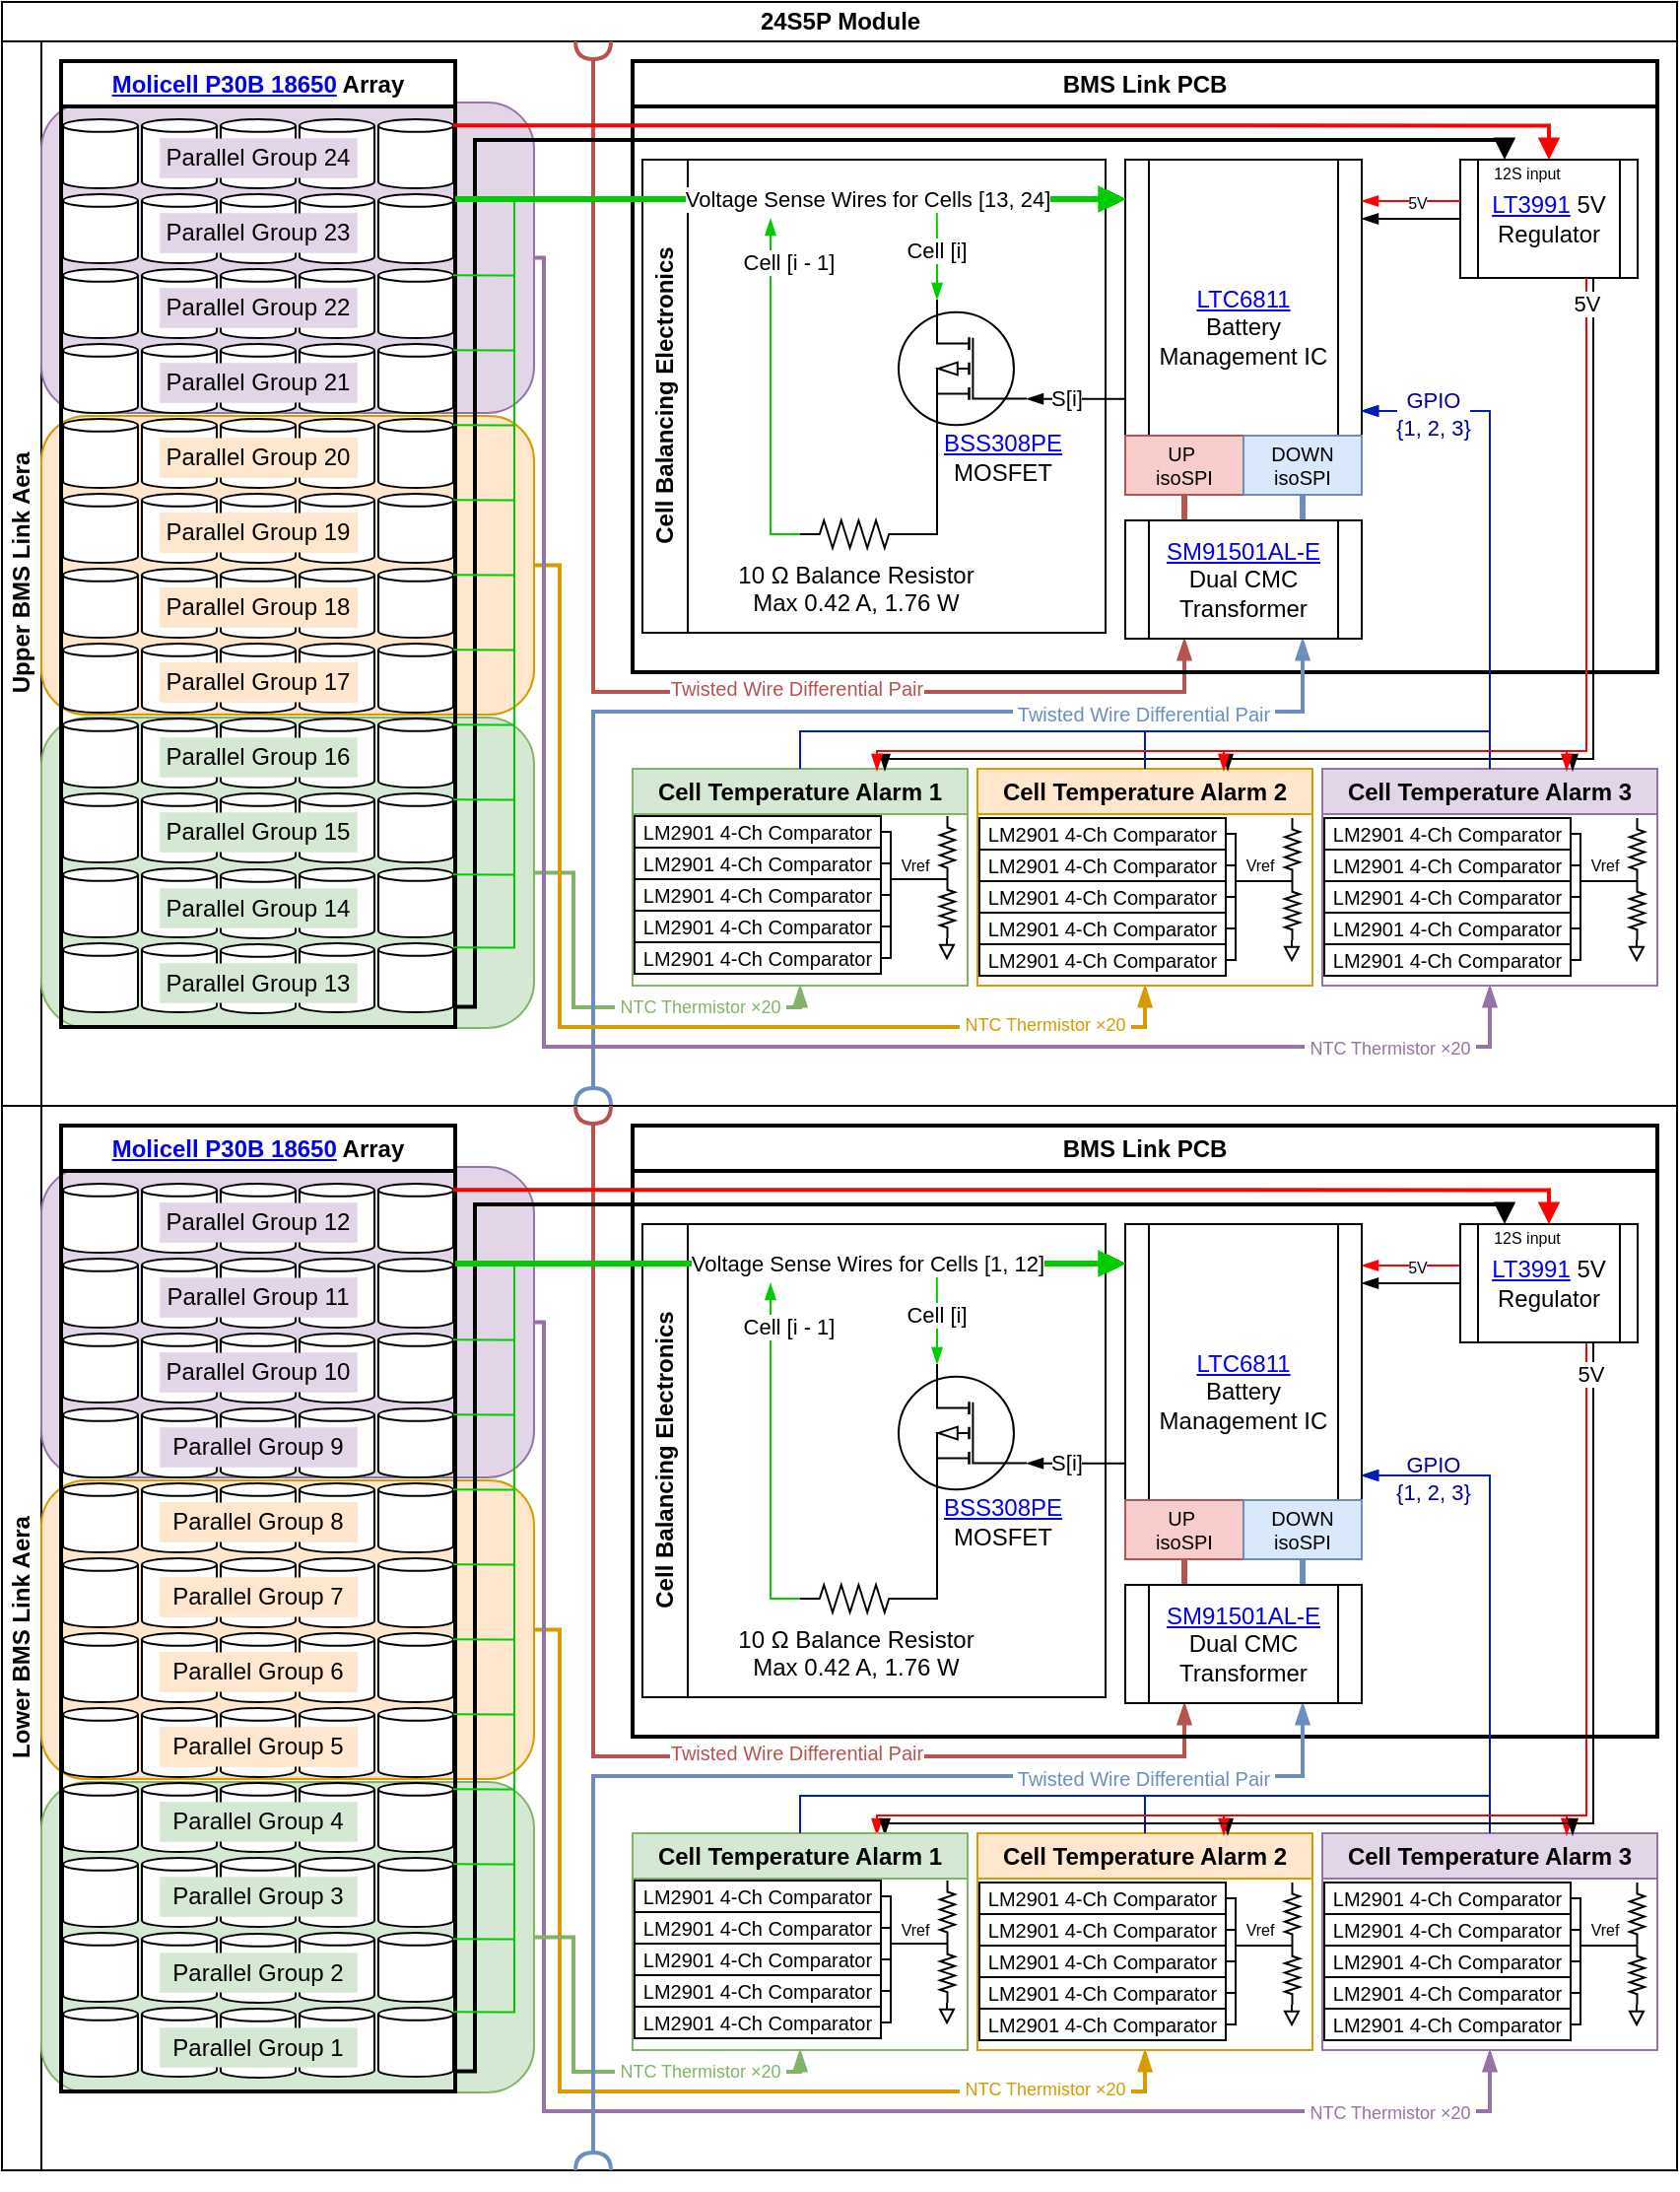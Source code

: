 <mxfile version="27.0.9">
  <diagram name="Page-1" id="ZlM580mFYve81EThSwJy">
    <mxGraphModel dx="311" dy="189" grid="1" gridSize="10" guides="1" tooltips="1" connect="1" arrows="1" fold="1" page="1" pageScale="1" pageWidth="850" pageHeight="1100" math="0" shadow="0">
      <root>
        <mxCell id="0" />
        <mxCell id="1" parent="0" />
        <mxCell id="iPEDdxDTvJuRu2gTz-zR-176" value="Cell Temperature Alarm 3" style="swimlane;whiteSpace=wrap;html=1;fillColor=#e1d5e7;strokeColor=#9673a6;" parent="1" vertex="1">
          <mxGeometry x="670" y="389" width="170" height="110" as="geometry">
            <mxRectangle x="320" y="350" width="180" height="30" as="alternateBounds" />
          </mxGeometry>
        </mxCell>
        <mxCell id="pV8ytbCQAY_xURVzbd8B-2" value="24S5P Module" style="swimlane;childLayout=stackLayout;resizeParent=1;resizeParentMax=0;horizontal=1;startSize=20;horizontalStack=0;html=1;movable=1;resizable=1;rotatable=1;deletable=1;editable=1;locked=0;connectable=1;" parent="1" vertex="1">
          <mxGeometry width="850" height="560" as="geometry" />
        </mxCell>
        <mxCell id="pV8ytbCQAY_xURVzbd8B-3" value="Upper&amp;nbsp;&lt;span style=&quot;background-color: transparent; color: light-dark(rgb(0, 0, 0), rgb(255, 255, 255));&quot;&gt;BMS Link Aera&lt;/span&gt;" style="swimlane;startSize=20;horizontal=0;html=1;perimeterSpacing=1;" parent="pV8ytbCQAY_xURVzbd8B-2" vertex="1">
          <mxGeometry y="20" width="850" height="540" as="geometry" />
        </mxCell>
        <mxCell id="wYcb6y81_b25TbPU1IJS-9" style="edgeStyle=orthogonalEdgeStyle;rounded=0;orthogonalLoop=1;jettySize=auto;html=1;exitX=0.25;exitY=1;exitDx=0;exitDy=0;strokeWidth=2;fillColor=#f8cecc;strokeColor=#B85450;startArrow=blockThin;startFill=1;endArrow=halfCircle;endFill=0;" edge="1" parent="pV8ytbCQAY_xURVzbd8B-3" source="wYcb6y81_b25TbPU1IJS-4">
          <mxGeometry relative="1" as="geometry">
            <mxPoint x="300" as="targetPoint" />
            <Array as="points">
              <mxPoint x="600" y="330" />
              <mxPoint x="300" y="330" />
              <mxPoint x="300" y="14" />
            </Array>
          </mxGeometry>
        </mxCell>
        <mxCell id="wYcb6y81_b25TbPU1IJS-19" value="&lt;font style=&quot;font-size: 10px; color: rgb(184, 84, 80);&quot;&gt;Twisted Wire Differential Pair&lt;/font&gt;" style="edgeLabel;html=1;align=center;verticalAlign=middle;resizable=0;points=[];" vertex="1" connectable="0" parent="wYcb6y81_b25TbPU1IJS-9">
          <mxGeometry x="-0.199" y="-2" relative="1" as="geometry">
            <mxPoint x="39" as="offset" />
          </mxGeometry>
        </mxCell>
        <mxCell id="iPEDdxDTvJuRu2gTz-zR-174" value="" style="rounded=1;whiteSpace=wrap;html=1;fillColor=#e1d5e7;strokeColor=#9673a6;" parent="pV8ytbCQAY_xURVzbd8B-3" vertex="1">
          <mxGeometry x="20" y="31" width="250" height="157.5" as="geometry" />
        </mxCell>
        <mxCell id="iPEDdxDTvJuRu2gTz-zR-173" value="" style="rounded=1;whiteSpace=wrap;html=1;fillColor=#ffe6cc;strokeColor=#d79b00;" parent="pV8ytbCQAY_xURVzbd8B-3" vertex="1">
          <mxGeometry x="20" y="190" width="250" height="151.5" as="geometry" />
        </mxCell>
        <mxCell id="wYcb6y81_b25TbPU1IJS-56" style="edgeStyle=orthogonalEdgeStyle;rounded=0;orthogonalLoop=1;jettySize=auto;html=1;entryX=0.5;entryY=1;entryDx=0;entryDy=0;strokeWidth=2;endArrow=blockThin;endFill=1;fillColor=#d5e8d4;strokeColor=#82B366;" edge="1" parent="pV8ytbCQAY_xURVzbd8B-3" source="iPEDdxDTvJuRu2gTz-zR-170" target="iPEDdxDTvJuRu2gTz-zR-61">
          <mxGeometry relative="1" as="geometry">
            <mxPoint x="330" y="500" as="targetPoint" />
            <Array as="points">
              <mxPoint x="290" y="422" />
              <mxPoint x="290" y="490" />
              <mxPoint x="405" y="490" />
            </Array>
          </mxGeometry>
        </mxCell>
        <mxCell id="wYcb6y81_b25TbPU1IJS-94" value="&lt;span style=&quot;font-size: 9px;&quot;&gt;&lt;font style=&quot;color: rgb(130, 179, 102);&quot;&gt;&amp;nbsp;NTC Thermistor ×20&amp;nbsp;&lt;/font&gt;&lt;/span&gt;" style="edgeLabel;html=1;align=center;verticalAlign=middle;resizable=0;points=[];" vertex="1" connectable="0" parent="wYcb6y81_b25TbPU1IJS-56">
          <mxGeometry x="0.554" y="-1" relative="1" as="geometry">
            <mxPoint x="-15" y="-2" as="offset" />
          </mxGeometry>
        </mxCell>
        <mxCell id="iPEDdxDTvJuRu2gTz-zR-170" value="" style="rounded=1;whiteSpace=wrap;html=1;fillColor=#d5e8d4;strokeColor=#82b366;" parent="pV8ytbCQAY_xURVzbd8B-3" vertex="1">
          <mxGeometry x="20" y="343" width="250" height="157.5" as="geometry" />
        </mxCell>
        <mxCell id="nshthl2HDihLxkNzMUow-227" value="BMS Link PCB" style="swimlane;whiteSpace=wrap;html=1;strokeWidth=2;" parent="pV8ytbCQAY_xURVzbd8B-3" vertex="1">
          <mxGeometry x="320" y="10" width="520" height="310" as="geometry" />
        </mxCell>
        <mxCell id="nshthl2HDihLxkNzMUow-228" value="&lt;a href=&quot;https://www.analog.com/media/en/technical-documentation/data-sheets/LTC6811-1-6811-2.pdf&quot;&gt;LTC6811&lt;/a&gt;&lt;br&gt;Battery Management IC" style="shape=process;whiteSpace=wrap;html=1;backgroundOutline=1;" parent="nshthl2HDihLxkNzMUow-227" vertex="1">
          <mxGeometry x="250" y="50" width="120" height="170" as="geometry" />
        </mxCell>
        <mxCell id="iPEDdxDTvJuRu2gTz-zR-1" style="edgeStyle=orthogonalEdgeStyle;rounded=0;orthogonalLoop=1;jettySize=auto;html=1;exitX=0;exitY=0.5;exitDx=0;exitDy=0;endArrow=blockThin;endFill=1;" parent="nshthl2HDihLxkNzMUow-227" source="nshthl2HDihLxkNzMUow-230" edge="1">
          <mxGeometry relative="1" as="geometry">
            <mxPoint x="370" y="80" as="targetPoint" />
          </mxGeometry>
        </mxCell>
        <mxCell id="nshthl2HDihLxkNzMUow-230" value="&lt;a href=&quot;https://www.analog.com/media/en/technical-documentation/data-sheets/3991fa.pdf&quot;&gt;LT3991&lt;/a&gt;&amp;nbsp;&lt;span style=&quot;background-color: transparent; color: light-dark(rgb(0, 0, 0), rgb(255, 255, 255));&quot;&gt;5V Regulator&lt;/span&gt;" style="shape=process;whiteSpace=wrap;html=1;backgroundOutline=1;" parent="nshthl2HDihLxkNzMUow-227" vertex="1">
          <mxGeometry x="420" y="50" width="90" height="60" as="geometry" />
        </mxCell>
        <mxCell id="nshthl2HDihLxkNzMUow-235" value="12S input" style="text;html=1;align=center;verticalAlign=middle;whiteSpace=wrap;rounded=0;fontSize=8;" parent="nshthl2HDihLxkNzMUow-227" vertex="1">
          <mxGeometry x="424" y="42" width="60" height="30" as="geometry" />
        </mxCell>
        <mxCell id="iPEDdxDTvJuRu2gTz-zR-29" value="Cell Balancing Electronics" style="swimlane;horizontal=0;whiteSpace=wrap;html=1;" parent="nshthl2HDihLxkNzMUow-227" vertex="1">
          <mxGeometry x="5" y="50" width="235" height="240" as="geometry" />
        </mxCell>
        <mxCell id="iPEDdxDTvJuRu2gTz-zR-47" style="edgeStyle=orthogonalEdgeStyle;rounded=0;orthogonalLoop=1;jettySize=auto;html=1;endArrow=blockThin;startFill=0;endFill=1;strokeColor=#00CC00;exitX=0;exitY=0.5;exitDx=0;exitDy=0;exitPerimeter=0;" parent="iPEDdxDTvJuRu2gTz-zR-29" source="iPEDdxDTvJuRu2gTz-zR-39" edge="1">
          <mxGeometry relative="1" as="geometry">
            <mxPoint x="65" y="30" as="targetPoint" />
            <mxPoint x="80" y="197.0" as="sourcePoint" />
            <Array as="points">
              <mxPoint x="65" y="190" />
              <mxPoint x="65" y="30" />
            </Array>
          </mxGeometry>
        </mxCell>
        <mxCell id="iPEDdxDTvJuRu2gTz-zR-49" value="Cell [i - 1]" style="edgeLabel;html=1;align=center;verticalAlign=middle;resizable=0;points=[];" parent="iPEDdxDTvJuRu2gTz-zR-47" vertex="1" connectable="0">
          <mxGeometry x="0.73" y="2" relative="1" as="geometry">
            <mxPoint x="11" y="-2" as="offset" />
          </mxGeometry>
        </mxCell>
        <mxCell id="iPEDdxDTvJuRu2gTz-zR-39" value="10&amp;nbsp;&lt;span class=&quot;_97w2Z3njlMm7Og_zyqu4&quot;&gt;Ω&amp;nbsp;&lt;/span&gt;Balance Resistor&lt;br&gt;Max 0.42 A, 1.76 W" style="pointerEvents=1;verticalLabelPosition=bottom;shadow=0;dashed=0;align=center;html=1;verticalAlign=top;shape=mxgraph.electrical.resistors.resistor_2;rotation=0;" parent="iPEDdxDTvJuRu2gTz-zR-29" vertex="1">
          <mxGeometry x="80" y="183" width="55" height="14" as="geometry" />
        </mxCell>
        <mxCell id="iPEDdxDTvJuRu2gTz-zR-42" style="edgeStyle=orthogonalEdgeStyle;rounded=0;orthogonalLoop=1;jettySize=auto;html=1;exitX=0.7;exitY=0;exitDx=0;exitDy=0;exitPerimeter=0;endArrow=none;startFill=1;strokeColor=#00CC00;startArrow=blockThin;" parent="iPEDdxDTvJuRu2gTz-zR-29" source="iPEDdxDTvJuRu2gTz-zR-41" edge="1">
          <mxGeometry relative="1" as="geometry">
            <mxPoint x="149.333" y="20" as="targetPoint" />
          </mxGeometry>
        </mxCell>
        <mxCell id="iPEDdxDTvJuRu2gTz-zR-48" value="Cell [i]" style="edgeLabel;html=1;align=center;verticalAlign=middle;resizable=0;points=[];" parent="iPEDdxDTvJuRu2gTz-zR-42" vertex="1" connectable="0">
          <mxGeometry x="0.19" relative="1" as="geometry">
            <mxPoint x="-1" y="5" as="offset" />
          </mxGeometry>
        </mxCell>
        <mxCell id="iPEDdxDTvJuRu2gTz-zR-41" value="" style="verticalLabelPosition=bottom;shadow=0;dashed=0;align=center;html=1;verticalAlign=top;shape=mxgraph.electrical.mosfets1.mosfet_ic_p;flipH=1;" parent="iPEDdxDTvJuRu2gTz-zR-29" vertex="1">
          <mxGeometry x="130" y="71" width="65" height="70" as="geometry" />
        </mxCell>
        <mxCell id="iPEDdxDTvJuRu2gTz-zR-46" style="edgeStyle=orthogonalEdgeStyle;rounded=0;orthogonalLoop=1;jettySize=auto;html=1;exitX=0.7;exitY=1;exitDx=0;exitDy=0;exitPerimeter=0;endArrow=none;startFill=0;entryX=1;entryY=0.5;entryDx=0;entryDy=0;entryPerimeter=0;" parent="iPEDdxDTvJuRu2gTz-zR-29" source="iPEDdxDTvJuRu2gTz-zR-41" target="iPEDdxDTvJuRu2gTz-zR-39" edge="1">
          <mxGeometry relative="1" as="geometry">
            <mxPoint x="115" y="190" as="targetPoint" />
            <Array as="points">
              <mxPoint x="150" y="190" />
            </Array>
          </mxGeometry>
        </mxCell>
        <mxCell id="iPEDdxDTvJuRu2gTz-zR-55" value="&lt;a href=&quot;https://www.digikey.ca/en/products/detail/umw/BSS308PE/24889415&quot;&gt;BSS308PE&lt;/a&gt;&lt;div&gt;MOSFET&lt;/div&gt;" style="text;html=1;align=center;verticalAlign=middle;whiteSpace=wrap;rounded=0;" parent="iPEDdxDTvJuRu2gTz-zR-29" vertex="1">
          <mxGeometry x="153" y="136" width="60" height="30" as="geometry" />
        </mxCell>
        <mxCell id="iPEDdxDTvJuRu2gTz-zR-44" style="edgeStyle=orthogonalEdgeStyle;rounded=0;orthogonalLoop=1;jettySize=auto;html=1;entryX=0;entryY=0.72;entryDx=0;entryDy=0;entryPerimeter=0;endArrow=blockThin;endFill=1;" parent="nshthl2HDihLxkNzMUow-227" target="iPEDdxDTvJuRu2gTz-zR-41" edge="1">
          <mxGeometry relative="1" as="geometry">
            <Array as="points">
              <mxPoint x="225" y="171" />
            </Array>
            <mxPoint x="250" y="171.429" as="sourcePoint" />
          </mxGeometry>
        </mxCell>
        <mxCell id="iPEDdxDTvJuRu2gTz-zR-57" value="S[i]" style="edgeLabel;html=1;align=center;verticalAlign=middle;resizable=0;points=[];" parent="iPEDdxDTvJuRu2gTz-zR-44" vertex="1" connectable="0">
          <mxGeometry x="0.193" y="-1" relative="1" as="geometry">
            <mxPoint as="offset" />
          </mxGeometry>
        </mxCell>
        <mxCell id="wYcb6y81_b25TbPU1IJS-7" style="edgeStyle=orthogonalEdgeStyle;rounded=0;orthogonalLoop=1;jettySize=auto;html=1;entryX=0.25;entryY=0;entryDx=0;entryDy=0;fillColor=#f8cecc;strokeColor=#b85450;endArrow=none;endFill=1;startFill=0;strokeWidth=3;" edge="1" parent="nshthl2HDihLxkNzMUow-227" source="wYcb6y81_b25TbPU1IJS-1" target="wYcb6y81_b25TbPU1IJS-4">
          <mxGeometry relative="1" as="geometry" />
        </mxCell>
        <mxCell id="wYcb6y81_b25TbPU1IJS-1" value="&lt;span&gt;UP&amp;nbsp;&lt;/span&gt;&lt;div&gt;&lt;span&gt;isoSPI&lt;/span&gt;&lt;/div&gt;" style="text;html=1;align=center;verticalAlign=middle;whiteSpace=wrap;rounded=0;fontSize=10;labelBackgroundColor=none;fillColor=#f8cecc;strokeColor=#b85450;" vertex="1" parent="nshthl2HDihLxkNzMUow-227">
          <mxGeometry x="250" y="190" width="60" height="30" as="geometry" />
        </mxCell>
        <mxCell id="wYcb6y81_b25TbPU1IJS-8" style="edgeStyle=orthogonalEdgeStyle;rounded=0;orthogonalLoop=1;jettySize=auto;html=1;entryX=0.75;entryY=0;entryDx=0;entryDy=0;fillColor=#dae8fc;strokeColor=#6c8ebf;endArrow=none;endFill=1;strokeWidth=3;startArrow=none;startFill=0;" edge="1" parent="nshthl2HDihLxkNzMUow-227" source="wYcb6y81_b25TbPU1IJS-3" target="wYcb6y81_b25TbPU1IJS-4">
          <mxGeometry relative="1" as="geometry" />
        </mxCell>
        <mxCell id="wYcb6y81_b25TbPU1IJS-3" value="DOWN isoSPI" style="text;html=1;align=center;verticalAlign=middle;whiteSpace=wrap;rounded=0;fontSize=10;fillColor=#dae8fc;strokeColor=#6c8ebf;" vertex="1" parent="nshthl2HDihLxkNzMUow-227">
          <mxGeometry x="310" y="190" width="60" height="30" as="geometry" />
        </mxCell>
        <mxCell id="wYcb6y81_b25TbPU1IJS-16" style="edgeStyle=orthogonalEdgeStyle;rounded=0;orthogonalLoop=1;jettySize=auto;html=1;exitX=0.75;exitY=1;exitDx=0;exitDy=0;fillColor=#dae8fc;strokeColor=#6C8EBF;startArrow=blockThin;startFill=1;endArrow=halfCircle;endFill=0;strokeWidth=2;" edge="1" parent="nshthl2HDihLxkNzMUow-227" source="wYcb6y81_b25TbPU1IJS-4">
          <mxGeometry relative="1" as="geometry">
            <mxPoint x="-20" y="530" as="targetPoint" />
            <Array as="points">
              <mxPoint x="340" y="330" />
              <mxPoint x="-20" y="330" />
            </Array>
          </mxGeometry>
        </mxCell>
        <mxCell id="wYcb6y81_b25TbPU1IJS-27" value="&lt;span style=&quot;color: rgb(108, 142, 191); font-size: 10px;&quot;&gt;&amp;nbsp;Twisted Wire Differential Pair&amp;nbsp;&lt;/span&gt;" style="edgeLabel;html=1;align=center;verticalAlign=middle;resizable=0;points=[];" vertex="1" connectable="0" parent="wYcb6y81_b25TbPU1IJS-16">
          <mxGeometry x="0.14" y="2" relative="1" as="geometry">
            <mxPoint x="222" y="-1" as="offset" />
          </mxGeometry>
        </mxCell>
        <mxCell id="wYcb6y81_b25TbPU1IJS-4" value="&lt;a href=&quot;https://www.digikey.ca/en/products/detail/bourns-inc/SM91501AL-E/9650127&quot;&gt;SM91501AL-E&lt;/a&gt;&lt;br&gt;Dual CMC&lt;br&gt;Transformer" style="shape=process;whiteSpace=wrap;html=1;backgroundOutline=1;" vertex="1" parent="nshthl2HDihLxkNzMUow-227">
          <mxGeometry x="250" y="233" width="120" height="60" as="geometry" />
        </mxCell>
        <mxCell id="pV8ytbCQAY_xURVzbd8B-9" value="&lt;a href=&quot;https://www.molicel.com/inr-18650-p30b/&quot;&gt;Molicell P30B 18650&lt;/a&gt; Array" style="swimlane;whiteSpace=wrap;html=1;strokeWidth=2;" parent="pV8ytbCQAY_xURVzbd8B-3" vertex="1">
          <mxGeometry x="30" y="10" width="200" height="490" as="geometry" />
        </mxCell>
        <mxCell id="nshthl2HDihLxkNzMUow-79" value="" style="strokeWidth=1;html=1;shape=mxgraph.flowchart.direct_data;whiteSpace=wrap;rotation=-90;" parent="pV8ytbCQAY_xURVzbd8B-9" vertex="1">
          <mxGeometry x="2.5" y="28" width="35" height="38" as="geometry" />
        </mxCell>
        <mxCell id="nshthl2HDihLxkNzMUow-130" value="" style="strokeWidth=1;html=1;shape=mxgraph.flowchart.direct_data;whiteSpace=wrap;rotation=-90;" parent="pV8ytbCQAY_xURVzbd8B-9" vertex="1">
          <mxGeometry x="42.5" y="28" width="35" height="38" as="geometry" />
        </mxCell>
        <mxCell id="nshthl2HDihLxkNzMUow-131" value="" style="strokeWidth=1;html=1;shape=mxgraph.flowchart.direct_data;whiteSpace=wrap;rotation=-90;" parent="pV8ytbCQAY_xURVzbd8B-9" vertex="1">
          <mxGeometry x="82.5" y="28" width="35" height="38" as="geometry" />
        </mxCell>
        <mxCell id="nshthl2HDihLxkNzMUow-132" value="" style="strokeWidth=1;html=1;shape=mxgraph.flowchart.direct_data;whiteSpace=wrap;rotation=-90;" parent="pV8ytbCQAY_xURVzbd8B-9" vertex="1">
          <mxGeometry x="122.5" y="28" width="35" height="38" as="geometry" />
        </mxCell>
        <mxCell id="nshthl2HDihLxkNzMUow-133" value="" style="strokeWidth=1;html=1;shape=mxgraph.flowchart.direct_data;whiteSpace=wrap;rotation=-90;" parent="pV8ytbCQAY_xURVzbd8B-9" vertex="1">
          <mxGeometry x="162.5" y="28" width="35" height="38" as="geometry" />
        </mxCell>
        <mxCell id="nshthl2HDihLxkNzMUow-139" value="" style="strokeWidth=1;html=1;shape=mxgraph.flowchart.direct_data;whiteSpace=wrap;rotation=-90;" parent="pV8ytbCQAY_xURVzbd8B-9" vertex="1">
          <mxGeometry x="2.5" y="66" width="35" height="38" as="geometry" />
        </mxCell>
        <mxCell id="nshthl2HDihLxkNzMUow-140" value="" style="strokeWidth=1;html=1;shape=mxgraph.flowchart.direct_data;whiteSpace=wrap;rotation=-90;" parent="pV8ytbCQAY_xURVzbd8B-9" vertex="1">
          <mxGeometry x="42.5" y="66" width="35" height="38" as="geometry" />
        </mxCell>
        <mxCell id="nshthl2HDihLxkNzMUow-141" value="" style="strokeWidth=1;html=1;shape=mxgraph.flowchart.direct_data;whiteSpace=wrap;rotation=-90;" parent="pV8ytbCQAY_xURVzbd8B-9" vertex="1">
          <mxGeometry x="82.5" y="66" width="35" height="38" as="geometry" />
        </mxCell>
        <mxCell id="nshthl2HDihLxkNzMUow-142" value="" style="strokeWidth=1;html=1;shape=mxgraph.flowchart.direct_data;whiteSpace=wrap;rotation=-90;" parent="pV8ytbCQAY_xURVzbd8B-9" vertex="1">
          <mxGeometry x="122.5" y="66" width="35" height="38" as="geometry" />
        </mxCell>
        <mxCell id="nshthl2HDihLxkNzMUow-143" value="" style="strokeWidth=1;html=1;shape=mxgraph.flowchart.direct_data;whiteSpace=wrap;rotation=-90;" parent="pV8ytbCQAY_xURVzbd8B-9" vertex="1">
          <mxGeometry x="162.5" y="66" width="35" height="38" as="geometry" />
        </mxCell>
        <mxCell id="nshthl2HDihLxkNzMUow-144" value="" style="strokeWidth=1;html=1;shape=mxgraph.flowchart.direct_data;whiteSpace=wrap;rotation=-90;" parent="pV8ytbCQAY_xURVzbd8B-9" vertex="1">
          <mxGeometry x="2.5" y="104" width="35" height="38" as="geometry" />
        </mxCell>
        <mxCell id="nshthl2HDihLxkNzMUow-145" value="" style="strokeWidth=1;html=1;shape=mxgraph.flowchart.direct_data;whiteSpace=wrap;rotation=-90;" parent="pV8ytbCQAY_xURVzbd8B-9" vertex="1">
          <mxGeometry x="42.5" y="104" width="35" height="38" as="geometry" />
        </mxCell>
        <mxCell id="nshthl2HDihLxkNzMUow-146" value="" style="strokeWidth=1;html=1;shape=mxgraph.flowchart.direct_data;whiteSpace=wrap;rotation=-90;" parent="pV8ytbCQAY_xURVzbd8B-9" vertex="1">
          <mxGeometry x="82.5" y="104" width="35" height="38" as="geometry" />
        </mxCell>
        <mxCell id="nshthl2HDihLxkNzMUow-147" value="" style="strokeWidth=1;html=1;shape=mxgraph.flowchart.direct_data;whiteSpace=wrap;rotation=-90;" parent="pV8ytbCQAY_xURVzbd8B-9" vertex="1">
          <mxGeometry x="122.5" y="104" width="35" height="38" as="geometry" />
        </mxCell>
        <mxCell id="nshthl2HDihLxkNzMUow-148" value="" style="strokeWidth=1;html=1;shape=mxgraph.flowchart.direct_data;whiteSpace=wrap;rotation=-90;" parent="pV8ytbCQAY_xURVzbd8B-9" vertex="1">
          <mxGeometry x="162.5" y="104" width="35" height="38" as="geometry" />
        </mxCell>
        <mxCell id="nshthl2HDihLxkNzMUow-149" value="" style="strokeWidth=1;html=1;shape=mxgraph.flowchart.direct_data;whiteSpace=wrap;rotation=-90;" parent="pV8ytbCQAY_xURVzbd8B-9" vertex="1">
          <mxGeometry x="2.5" y="142" width="35" height="38" as="geometry" />
        </mxCell>
        <mxCell id="nshthl2HDihLxkNzMUow-150" value="" style="strokeWidth=1;html=1;shape=mxgraph.flowchart.direct_data;whiteSpace=wrap;rotation=-90;" parent="pV8ytbCQAY_xURVzbd8B-9" vertex="1">
          <mxGeometry x="42.5" y="142" width="35" height="38" as="geometry" />
        </mxCell>
        <mxCell id="nshthl2HDihLxkNzMUow-151" value="" style="strokeWidth=1;html=1;shape=mxgraph.flowchart.direct_data;whiteSpace=wrap;rotation=-90;" parent="pV8ytbCQAY_xURVzbd8B-9" vertex="1">
          <mxGeometry x="82.5" y="142" width="35" height="38" as="geometry" />
        </mxCell>
        <mxCell id="nshthl2HDihLxkNzMUow-152" value="" style="strokeWidth=1;html=1;shape=mxgraph.flowchart.direct_data;whiteSpace=wrap;rotation=-90;" parent="pV8ytbCQAY_xURVzbd8B-9" vertex="1">
          <mxGeometry x="122.5" y="142" width="35" height="38" as="geometry" />
        </mxCell>
        <mxCell id="nshthl2HDihLxkNzMUow-153" value="" style="strokeWidth=1;html=1;shape=mxgraph.flowchart.direct_data;whiteSpace=wrap;rotation=-90;" parent="pV8ytbCQAY_xURVzbd8B-9" vertex="1">
          <mxGeometry x="162.5" y="142" width="35" height="38" as="geometry" />
        </mxCell>
        <mxCell id="nshthl2HDihLxkNzMUow-154" value="" style="strokeWidth=1;html=1;shape=mxgraph.flowchart.direct_data;whiteSpace=wrap;rotation=-90;" parent="pV8ytbCQAY_xURVzbd8B-9" vertex="1">
          <mxGeometry x="2.5" y="180" width="35" height="38" as="geometry" />
        </mxCell>
        <mxCell id="nshthl2HDihLxkNzMUow-155" value="" style="strokeWidth=1;html=1;shape=mxgraph.flowchart.direct_data;whiteSpace=wrap;rotation=-90;" parent="pV8ytbCQAY_xURVzbd8B-9" vertex="1">
          <mxGeometry x="42.5" y="180" width="35" height="38" as="geometry" />
        </mxCell>
        <mxCell id="nshthl2HDihLxkNzMUow-156" value="" style="strokeWidth=1;html=1;shape=mxgraph.flowchart.direct_data;whiteSpace=wrap;rotation=-90;" parent="pV8ytbCQAY_xURVzbd8B-9" vertex="1">
          <mxGeometry x="82.5" y="180" width="35" height="38" as="geometry" />
        </mxCell>
        <mxCell id="nshthl2HDihLxkNzMUow-157" value="" style="strokeWidth=1;html=1;shape=mxgraph.flowchart.direct_data;whiteSpace=wrap;rotation=-90;" parent="pV8ytbCQAY_xURVzbd8B-9" vertex="1">
          <mxGeometry x="122.5" y="180" width="35" height="38" as="geometry" />
        </mxCell>
        <mxCell id="nshthl2HDihLxkNzMUow-158" value="" style="strokeWidth=1;html=1;shape=mxgraph.flowchart.direct_data;whiteSpace=wrap;rotation=-90;" parent="pV8ytbCQAY_xURVzbd8B-9" vertex="1">
          <mxGeometry x="162.5" y="180" width="35" height="38" as="geometry" />
        </mxCell>
        <mxCell id="nshthl2HDihLxkNzMUow-159" value="" style="strokeWidth=1;html=1;shape=mxgraph.flowchart.direct_data;whiteSpace=wrap;rotation=-90;" parent="pV8ytbCQAY_xURVzbd8B-9" vertex="1">
          <mxGeometry x="2.5" y="218" width="35" height="38" as="geometry" />
        </mxCell>
        <mxCell id="nshthl2HDihLxkNzMUow-160" value="" style="strokeWidth=1;html=1;shape=mxgraph.flowchart.direct_data;whiteSpace=wrap;rotation=-90;" parent="pV8ytbCQAY_xURVzbd8B-9" vertex="1">
          <mxGeometry x="42.5" y="218" width="35" height="38" as="geometry" />
        </mxCell>
        <mxCell id="nshthl2HDihLxkNzMUow-161" value="" style="strokeWidth=1;html=1;shape=mxgraph.flowchart.direct_data;whiteSpace=wrap;rotation=-90;" parent="pV8ytbCQAY_xURVzbd8B-9" vertex="1">
          <mxGeometry x="82.5" y="218" width="35" height="38" as="geometry" />
        </mxCell>
        <mxCell id="nshthl2HDihLxkNzMUow-162" value="" style="strokeWidth=1;html=1;shape=mxgraph.flowchart.direct_data;whiteSpace=wrap;rotation=-90;" parent="pV8ytbCQAY_xURVzbd8B-9" vertex="1">
          <mxGeometry x="122.5" y="218" width="35" height="38" as="geometry" />
        </mxCell>
        <mxCell id="nshthl2HDihLxkNzMUow-163" value="" style="strokeWidth=1;html=1;shape=mxgraph.flowchart.direct_data;whiteSpace=wrap;rotation=-90;" parent="pV8ytbCQAY_xURVzbd8B-9" vertex="1">
          <mxGeometry x="162.5" y="218" width="35" height="38" as="geometry" />
        </mxCell>
        <mxCell id="nshthl2HDihLxkNzMUow-164" value="" style="strokeWidth=1;html=1;shape=mxgraph.flowchart.direct_data;whiteSpace=wrap;rotation=-90;" parent="pV8ytbCQAY_xURVzbd8B-9" vertex="1">
          <mxGeometry x="2.5" y="256" width="35" height="38" as="geometry" />
        </mxCell>
        <mxCell id="nshthl2HDihLxkNzMUow-165" value="" style="strokeWidth=1;html=1;shape=mxgraph.flowchart.direct_data;whiteSpace=wrap;rotation=-90;" parent="pV8ytbCQAY_xURVzbd8B-9" vertex="1">
          <mxGeometry x="42.5" y="256" width="35" height="38" as="geometry" />
        </mxCell>
        <mxCell id="nshthl2HDihLxkNzMUow-166" value="" style="strokeWidth=1;html=1;shape=mxgraph.flowchart.direct_data;whiteSpace=wrap;rotation=-90;" parent="pV8ytbCQAY_xURVzbd8B-9" vertex="1">
          <mxGeometry x="82.5" y="256" width="35" height="38" as="geometry" />
        </mxCell>
        <mxCell id="nshthl2HDihLxkNzMUow-167" value="" style="strokeWidth=1;html=1;shape=mxgraph.flowchart.direct_data;whiteSpace=wrap;rotation=-90;" parent="pV8ytbCQAY_xURVzbd8B-9" vertex="1">
          <mxGeometry x="122.5" y="256" width="35" height="38" as="geometry" />
        </mxCell>
        <mxCell id="nshthl2HDihLxkNzMUow-168" value="" style="strokeWidth=1;html=1;shape=mxgraph.flowchart.direct_data;whiteSpace=wrap;rotation=-90;" parent="pV8ytbCQAY_xURVzbd8B-9" vertex="1">
          <mxGeometry x="162.5" y="256" width="35" height="38" as="geometry" />
        </mxCell>
        <mxCell id="nshthl2HDihLxkNzMUow-169" value="" style="strokeWidth=1;html=1;shape=mxgraph.flowchart.direct_data;whiteSpace=wrap;rotation=-90;" parent="pV8ytbCQAY_xURVzbd8B-9" vertex="1">
          <mxGeometry x="2.5" y="294" width="35" height="38" as="geometry" />
        </mxCell>
        <mxCell id="nshthl2HDihLxkNzMUow-170" value="" style="strokeWidth=1;html=1;shape=mxgraph.flowchart.direct_data;whiteSpace=wrap;rotation=-90;" parent="pV8ytbCQAY_xURVzbd8B-9" vertex="1">
          <mxGeometry x="42.5" y="294" width="35" height="38" as="geometry" />
        </mxCell>
        <mxCell id="nshthl2HDihLxkNzMUow-171" value="" style="strokeWidth=1;html=1;shape=mxgraph.flowchart.direct_data;whiteSpace=wrap;rotation=-90;" parent="pV8ytbCQAY_xURVzbd8B-9" vertex="1">
          <mxGeometry x="82.5" y="294" width="35" height="38" as="geometry" />
        </mxCell>
        <mxCell id="nshthl2HDihLxkNzMUow-172" value="" style="strokeWidth=1;html=1;shape=mxgraph.flowchart.direct_data;whiteSpace=wrap;rotation=-90;" parent="pV8ytbCQAY_xURVzbd8B-9" vertex="1">
          <mxGeometry x="122.5" y="294" width="35" height="38" as="geometry" />
        </mxCell>
        <mxCell id="nshthl2HDihLxkNzMUow-173" value="" style="strokeWidth=1;html=1;shape=mxgraph.flowchart.direct_data;whiteSpace=wrap;rotation=-90;" parent="pV8ytbCQAY_xURVzbd8B-9" vertex="1">
          <mxGeometry x="162.5" y="294" width="35" height="38" as="geometry" />
        </mxCell>
        <mxCell id="nshthl2HDihLxkNzMUow-174" value="" style="strokeWidth=1;html=1;shape=mxgraph.flowchart.direct_data;whiteSpace=wrap;rotation=-90;" parent="pV8ytbCQAY_xURVzbd8B-9" vertex="1">
          <mxGeometry x="2.5" y="332" width="35" height="38" as="geometry" />
        </mxCell>
        <mxCell id="nshthl2HDihLxkNzMUow-175" value="" style="strokeWidth=1;html=1;shape=mxgraph.flowchart.direct_data;whiteSpace=wrap;rotation=-90;" parent="pV8ytbCQAY_xURVzbd8B-9" vertex="1">
          <mxGeometry x="42.5" y="332" width="35" height="38" as="geometry" />
        </mxCell>
        <mxCell id="nshthl2HDihLxkNzMUow-176" value="" style="strokeWidth=1;html=1;shape=mxgraph.flowchart.direct_data;whiteSpace=wrap;rotation=-90;" parent="pV8ytbCQAY_xURVzbd8B-9" vertex="1">
          <mxGeometry x="82.5" y="332" width="35" height="38" as="geometry" />
        </mxCell>
        <mxCell id="nshthl2HDihLxkNzMUow-177" value="" style="strokeWidth=1;html=1;shape=mxgraph.flowchart.direct_data;whiteSpace=wrap;rotation=-90;" parent="pV8ytbCQAY_xURVzbd8B-9" vertex="1">
          <mxGeometry x="122.5" y="332" width="35" height="38" as="geometry" />
        </mxCell>
        <mxCell id="nshthl2HDihLxkNzMUow-178" value="" style="strokeWidth=1;html=1;shape=mxgraph.flowchart.direct_data;whiteSpace=wrap;rotation=-90;" parent="pV8ytbCQAY_xURVzbd8B-9" vertex="1">
          <mxGeometry x="162.5" y="332" width="35" height="38" as="geometry" />
        </mxCell>
        <mxCell id="nshthl2HDihLxkNzMUow-189" value="" style="strokeWidth=1;html=1;shape=mxgraph.flowchart.direct_data;whiteSpace=wrap;rotation=-90;movable=1;resizable=1;rotatable=1;deletable=1;editable=1;locked=0;connectable=1;" parent="pV8ytbCQAY_xURVzbd8B-9" vertex="1">
          <mxGeometry x="2.5" y="370" width="35" height="38" as="geometry" />
        </mxCell>
        <mxCell id="nshthl2HDihLxkNzMUow-190" value="" style="strokeWidth=1;html=1;shape=mxgraph.flowchart.direct_data;whiteSpace=wrap;rotation=-90;movable=1;resizable=1;rotatable=1;deletable=1;editable=1;locked=0;connectable=1;" parent="pV8ytbCQAY_xURVzbd8B-9" vertex="1">
          <mxGeometry x="42.5" y="370" width="35" height="38" as="geometry" />
        </mxCell>
        <mxCell id="nshthl2HDihLxkNzMUow-191" value="" style="strokeWidth=1;html=1;shape=mxgraph.flowchart.direct_data;whiteSpace=wrap;rotation=-90;movable=1;resizable=1;rotatable=1;deletable=1;editable=1;locked=0;connectable=1;" parent="pV8ytbCQAY_xURVzbd8B-9" vertex="1">
          <mxGeometry x="82.5" y="370" width="35" height="38" as="geometry" />
        </mxCell>
        <mxCell id="nshthl2HDihLxkNzMUow-192" value="" style="strokeWidth=1;html=1;shape=mxgraph.flowchart.direct_data;whiteSpace=wrap;rotation=-90;movable=1;resizable=1;rotatable=1;deletable=1;editable=1;locked=0;connectable=1;" parent="pV8ytbCQAY_xURVzbd8B-9" vertex="1">
          <mxGeometry x="122.5" y="370" width="35" height="38" as="geometry" />
        </mxCell>
        <mxCell id="nshthl2HDihLxkNzMUow-193" value="" style="strokeWidth=1;html=1;shape=mxgraph.flowchart.direct_data;whiteSpace=wrap;rotation=-90;movable=1;resizable=1;rotatable=1;deletable=1;editable=1;locked=0;connectable=1;" parent="pV8ytbCQAY_xURVzbd8B-9" vertex="1">
          <mxGeometry x="162.5" y="370" width="35" height="38" as="geometry" />
        </mxCell>
        <mxCell id="nshthl2HDihLxkNzMUow-200" value="" style="strokeWidth=1;html=1;shape=mxgraph.flowchart.direct_data;whiteSpace=wrap;rotation=-90;" parent="pV8ytbCQAY_xURVzbd8B-9" vertex="1">
          <mxGeometry x="2.5" y="446" width="35" height="38" as="geometry" />
        </mxCell>
        <mxCell id="nshthl2HDihLxkNzMUow-201" value="" style="strokeWidth=1;html=1;shape=mxgraph.flowchart.direct_data;whiteSpace=wrap;rotation=-90;" parent="pV8ytbCQAY_xURVzbd8B-9" vertex="1">
          <mxGeometry x="42.5" y="446" width="35" height="38" as="geometry" />
        </mxCell>
        <mxCell id="nshthl2HDihLxkNzMUow-202" value="" style="strokeWidth=1;html=1;shape=mxgraph.flowchart.direct_data;whiteSpace=wrap;rotation=-90;" parent="pV8ytbCQAY_xURVzbd8B-9" vertex="1">
          <mxGeometry x="82.5" y="446.5" width="35" height="38" as="geometry" />
        </mxCell>
        <mxCell id="nshthl2HDihLxkNzMUow-203" value="" style="strokeWidth=1;html=1;shape=mxgraph.flowchart.direct_data;whiteSpace=wrap;rotation=-90;" parent="pV8ytbCQAY_xURVzbd8B-9" vertex="1">
          <mxGeometry x="122.5" y="446" width="35" height="38" as="geometry" />
        </mxCell>
        <mxCell id="nshthl2HDihLxkNzMUow-204" value="" style="strokeWidth=1;html=1;shape=mxgraph.flowchart.direct_data;whiteSpace=wrap;rotation=-90;" parent="pV8ytbCQAY_xURVzbd8B-9" vertex="1">
          <mxGeometry x="162.5" y="446" width="35" height="38" as="geometry" />
        </mxCell>
        <mxCell id="nshthl2HDihLxkNzMUow-211" value="" style="strokeWidth=1;html=1;shape=mxgraph.flowchart.direct_data;whiteSpace=wrap;rotation=-90;" parent="pV8ytbCQAY_xURVzbd8B-9" vertex="1">
          <mxGeometry x="2.5" y="408" width="35" height="38" as="geometry" />
        </mxCell>
        <mxCell id="nshthl2HDihLxkNzMUow-212" value="" style="strokeWidth=1;html=1;shape=mxgraph.flowchart.direct_data;whiteSpace=wrap;rotation=-90;" parent="pV8ytbCQAY_xURVzbd8B-9" vertex="1">
          <mxGeometry x="42.5" y="408" width="35" height="38" as="geometry" />
        </mxCell>
        <mxCell id="nshthl2HDihLxkNzMUow-213" value="" style="strokeWidth=1;html=1;shape=mxgraph.flowchart.direct_data;whiteSpace=wrap;rotation=-90;" parent="pV8ytbCQAY_xURVzbd8B-9" vertex="1">
          <mxGeometry x="82.5" y="408.5" width="35" height="38" as="geometry" />
        </mxCell>
        <mxCell id="nshthl2HDihLxkNzMUow-214" value="" style="strokeWidth=1;html=1;shape=mxgraph.flowchart.direct_data;whiteSpace=wrap;rotation=-90;" parent="pV8ytbCQAY_xURVzbd8B-9" vertex="1">
          <mxGeometry x="122.5" y="408" width="35" height="38" as="geometry" />
        </mxCell>
        <mxCell id="nshthl2HDihLxkNzMUow-215" value="" style="strokeWidth=1;html=1;shape=mxgraph.flowchart.direct_data;whiteSpace=wrap;rotation=-90;" parent="pV8ytbCQAY_xURVzbd8B-9" vertex="1">
          <mxGeometry x="162.5" y="408" width="35" height="38" as="geometry" />
        </mxCell>
        <mxCell id="nshthl2HDihLxkNzMUow-210" value="Parallel Group 24" style="rounded=0;whiteSpace=wrap;html=1;strokeWidth=0;fillColor=#e1d5e7;strokeColor=#9673a6;" parent="pV8ytbCQAY_xURVzbd8B-9" vertex="1">
          <mxGeometry x="50" y="39" width="100" height="20" as="geometry" />
        </mxCell>
        <mxCell id="nshthl2HDihLxkNzMUow-216" value="Parallel Group 23" style="rounded=0;whiteSpace=wrap;html=1;strokeWidth=0;fillColor=#e1d5e7;strokeColor=#9673a6;" parent="pV8ytbCQAY_xURVzbd8B-9" vertex="1">
          <mxGeometry x="50" y="77" width="100" height="20" as="geometry" />
        </mxCell>
        <mxCell id="nshthl2HDihLxkNzMUow-217" value="Parallel Group 22" style="rounded=0;whiteSpace=wrap;html=1;strokeWidth=0;fillColor=#e1d5e7;strokeColor=#9673a6;" parent="pV8ytbCQAY_xURVzbd8B-9" vertex="1">
          <mxGeometry x="50" y="115" width="100" height="20" as="geometry" />
        </mxCell>
        <mxCell id="nshthl2HDihLxkNzMUow-218" value="Parallel Group 21" style="rounded=0;whiteSpace=wrap;html=1;strokeWidth=0;fillColor=#e1d5e7;strokeColor=#9673a6;" parent="pV8ytbCQAY_xURVzbd8B-9" vertex="1">
          <mxGeometry x="50" y="153" width="100" height="20" as="geometry" />
        </mxCell>
        <mxCell id="nshthl2HDihLxkNzMUow-219" value="Parallel Group 20" style="rounded=0;whiteSpace=wrap;html=1;strokeWidth=0;fillColor=#ffe6cc;strokeColor=#d79b00;" parent="pV8ytbCQAY_xURVzbd8B-9" vertex="1">
          <mxGeometry x="50" y="191" width="100" height="20" as="geometry" />
        </mxCell>
        <mxCell id="nshthl2HDihLxkNzMUow-220" value="Parallel Group 19" style="rounded=0;whiteSpace=wrap;html=1;strokeWidth=0;fillColor=#ffe6cc;strokeColor=#d79b00;" parent="pV8ytbCQAY_xURVzbd8B-9" vertex="1">
          <mxGeometry x="50" y="229" width="100" height="20" as="geometry" />
        </mxCell>
        <mxCell id="nshthl2HDihLxkNzMUow-221" value="Parallel Group 18" style="rounded=0;whiteSpace=wrap;html=1;strokeWidth=0;fillColor=#ffe6cc;strokeColor=#d79b00;" parent="pV8ytbCQAY_xURVzbd8B-9" vertex="1">
          <mxGeometry x="50" y="267" width="100" height="20" as="geometry" />
        </mxCell>
        <mxCell id="nshthl2HDihLxkNzMUow-222" value="Parallel Group 17" style="rounded=0;whiteSpace=wrap;html=1;strokeWidth=0;fillColor=#ffe6cc;strokeColor=#d79b00;" parent="pV8ytbCQAY_xURVzbd8B-9" vertex="1">
          <mxGeometry x="50" y="305" width="100" height="20" as="geometry" />
        </mxCell>
        <mxCell id="nshthl2HDihLxkNzMUow-223" value="Parallel Group 16" style="rounded=0;whiteSpace=wrap;html=1;strokeWidth=0;fillColor=#d5e8d4;strokeColor=#82b366;" parent="pV8ytbCQAY_xURVzbd8B-9" vertex="1">
          <mxGeometry x="50" y="343" width="100" height="20" as="geometry" />
        </mxCell>
        <mxCell id="nshthl2HDihLxkNzMUow-224" value="Parallel Group 15" style="rounded=0;whiteSpace=wrap;html=1;strokeWidth=0;fillColor=#d5e8d4;strokeColor=#82b366;" parent="pV8ytbCQAY_xURVzbd8B-9" vertex="1">
          <mxGeometry x="50" y="381" width="100" height="20" as="geometry" />
        </mxCell>
        <mxCell id="nshthl2HDihLxkNzMUow-225" value="Parallel Group 14" style="rounded=0;whiteSpace=wrap;html=1;strokeWidth=0;fillColor=#d5e8d4;strokeColor=#82b366;" parent="pV8ytbCQAY_xURVzbd8B-9" vertex="1">
          <mxGeometry x="50" y="419.5" width="100" height="20" as="geometry" />
        </mxCell>
        <mxCell id="nshthl2HDihLxkNzMUow-226" value="Parallel Group 13" style="rounded=0;whiteSpace=wrap;html=1;strokeWidth=0;fillColor=#d5e8d4;strokeColor=#82b366;" parent="pV8ytbCQAY_xURVzbd8B-9" vertex="1">
          <mxGeometry x="50" y="457.5" width="100" height="20" as="geometry" />
        </mxCell>
        <mxCell id="nshthl2HDihLxkNzMUow-232" style="edgeStyle=orthogonalEdgeStyle;rounded=0;orthogonalLoop=1;jettySize=auto;html=1;exitX=0.08;exitY=1;exitDx=0;exitDy=0;exitPerimeter=0;entryX=0.25;entryY=0;entryDx=0;entryDy=0;strokeWidth=2;endArrow=block;endFill=1;" parent="pV8ytbCQAY_xURVzbd8B-3" source="nshthl2HDihLxkNzMUow-204" target="nshthl2HDihLxkNzMUow-230" edge="1">
          <mxGeometry relative="1" as="geometry">
            <Array as="points">
              <mxPoint x="240" y="490" />
              <mxPoint x="240" y="50" />
              <mxPoint x="763" y="50" />
            </Array>
          </mxGeometry>
        </mxCell>
        <mxCell id="nshthl2HDihLxkNzMUow-233" value="" style="edgeStyle=orthogonalEdgeStyle;rounded=0;orthogonalLoop=1;jettySize=auto;html=1;exitX=0.91;exitY=1;exitDx=0;exitDy=0;exitPerimeter=0;entryX=0.5;entryY=0;entryDx=0;entryDy=0;strokeWidth=2;endArrow=block;startFill=0;endFill=1;fillColor=#f8cecc;strokeColor=#FF0000;" parent="pV8ytbCQAY_xURVzbd8B-3" source="nshthl2HDihLxkNzMUow-133" target="nshthl2HDihLxkNzMUow-230" edge="1">
          <mxGeometry relative="1" as="geometry">
            <Array as="points">
              <mxPoint x="785" y="43" />
            </Array>
          </mxGeometry>
        </mxCell>
        <mxCell id="iPEDdxDTvJuRu2gTz-zR-8" style="edgeStyle=orthogonalEdgeStyle;rounded=0;orthogonalLoop=1;jettySize=auto;html=1;exitX=0.91;exitY=1;exitDx=0;exitDy=0;exitPerimeter=0;strokeColor=#00CC00;" parent="pV8ytbCQAY_xURVzbd8B-3" source="nshthl2HDihLxkNzMUow-148" edge="1">
          <mxGeometry relative="1" as="geometry">
            <mxPoint x="570" y="80" as="targetPoint" />
            <Array as="points">
              <mxPoint x="260" y="119" />
              <mxPoint x="260" y="80" />
            </Array>
          </mxGeometry>
        </mxCell>
        <mxCell id="iPEDdxDTvJuRu2gTz-zR-9" style="edgeStyle=orthogonalEdgeStyle;rounded=0;orthogonalLoop=1;jettySize=auto;html=1;exitX=0.91;exitY=1;exitDx=0;exitDy=0;exitPerimeter=0;strokeColor=#00CC00;" parent="pV8ytbCQAY_xURVzbd8B-3" source="nshthl2HDihLxkNzMUow-153" edge="1">
          <mxGeometry relative="1" as="geometry">
            <mxPoint x="570" y="80" as="targetPoint" />
            <Array as="points">
              <mxPoint x="260" y="157" />
              <mxPoint x="260" y="80" />
            </Array>
          </mxGeometry>
        </mxCell>
        <mxCell id="iPEDdxDTvJuRu2gTz-zR-10" style="edgeStyle=orthogonalEdgeStyle;rounded=0;orthogonalLoop=1;jettySize=auto;html=1;exitX=0.91;exitY=1;exitDx=0;exitDy=0;exitPerimeter=0;strokeColor=#00CC00;" parent="pV8ytbCQAY_xURVzbd8B-3" source="nshthl2HDihLxkNzMUow-158" edge="1">
          <mxGeometry relative="1" as="geometry">
            <mxPoint x="570" y="80" as="targetPoint" />
            <Array as="points">
              <mxPoint x="260" y="195" />
              <mxPoint x="260" y="80" />
            </Array>
          </mxGeometry>
        </mxCell>
        <mxCell id="iPEDdxDTvJuRu2gTz-zR-11" style="edgeStyle=orthogonalEdgeStyle;rounded=0;orthogonalLoop=1;jettySize=auto;html=1;exitX=0.91;exitY=1;exitDx=0;exitDy=0;exitPerimeter=0;strokeColor=#00CC00;" parent="pV8ytbCQAY_xURVzbd8B-3" source="nshthl2HDihLxkNzMUow-163" edge="1">
          <mxGeometry relative="1" as="geometry">
            <mxPoint x="570" y="80" as="targetPoint" />
            <Array as="points">
              <mxPoint x="260" y="233" />
              <mxPoint x="260" y="80" />
            </Array>
          </mxGeometry>
        </mxCell>
        <mxCell id="iPEDdxDTvJuRu2gTz-zR-12" style="edgeStyle=orthogonalEdgeStyle;rounded=0;orthogonalLoop=1;jettySize=auto;html=1;exitX=0.91;exitY=1;exitDx=0;exitDy=0;exitPerimeter=0;strokeColor=#00CC00;" parent="pV8ytbCQAY_xURVzbd8B-3" source="nshthl2HDihLxkNzMUow-168" target="nshthl2HDihLxkNzMUow-228" edge="1">
          <mxGeometry relative="1" as="geometry">
            <Array as="points">
              <mxPoint x="260" y="271" />
              <mxPoint x="260" y="80" />
            </Array>
          </mxGeometry>
        </mxCell>
        <mxCell id="iPEDdxDTvJuRu2gTz-zR-13" style="edgeStyle=orthogonalEdgeStyle;rounded=0;orthogonalLoop=1;jettySize=auto;html=1;exitX=0.91;exitY=1;exitDx=0;exitDy=0;exitPerimeter=0;strokeColor=#00CC00;" parent="pV8ytbCQAY_xURVzbd8B-3" source="nshthl2HDihLxkNzMUow-173" target="nshthl2HDihLxkNzMUow-228" edge="1">
          <mxGeometry relative="1" as="geometry">
            <Array as="points">
              <mxPoint x="260" y="309" />
              <mxPoint x="260" y="80" />
            </Array>
          </mxGeometry>
        </mxCell>
        <mxCell id="iPEDdxDTvJuRu2gTz-zR-14" style="edgeStyle=orthogonalEdgeStyle;rounded=0;orthogonalLoop=1;jettySize=auto;html=1;exitX=0.91;exitY=1;exitDx=0;exitDy=0;exitPerimeter=0;strokeColor=#00CC00;" parent="pV8ytbCQAY_xURVzbd8B-3" source="nshthl2HDihLxkNzMUow-178" target="nshthl2HDihLxkNzMUow-228" edge="1">
          <mxGeometry relative="1" as="geometry">
            <Array as="points">
              <mxPoint x="260" y="347" />
              <mxPoint x="260" y="80" />
            </Array>
          </mxGeometry>
        </mxCell>
        <mxCell id="iPEDdxDTvJuRu2gTz-zR-15" style="edgeStyle=orthogonalEdgeStyle;rounded=0;orthogonalLoop=1;jettySize=auto;html=1;exitX=0.91;exitY=1;exitDx=0;exitDy=0;exitPerimeter=0;strokeColor=#00CC00;" parent="pV8ytbCQAY_xURVzbd8B-3" source="nshthl2HDihLxkNzMUow-193" edge="1">
          <mxGeometry relative="1" as="geometry">
            <mxPoint x="570" y="80" as="targetPoint" />
            <Array as="points">
              <mxPoint x="260" y="385" />
              <mxPoint x="260" y="80" />
            </Array>
          </mxGeometry>
        </mxCell>
        <mxCell id="iPEDdxDTvJuRu2gTz-zR-16" style="edgeStyle=orthogonalEdgeStyle;rounded=0;orthogonalLoop=1;jettySize=auto;html=1;exitX=0.91;exitY=1;exitDx=0;exitDy=0;exitPerimeter=0;strokeColor=#00CC00;" parent="pV8ytbCQAY_xURVzbd8B-3" source="nshthl2HDihLxkNzMUow-215" edge="1">
          <mxGeometry relative="1" as="geometry">
            <mxPoint x="570" y="80" as="targetPoint" />
            <Array as="points">
              <mxPoint x="260" y="423" />
              <mxPoint x="260" y="80" />
            </Array>
          </mxGeometry>
        </mxCell>
        <mxCell id="iPEDdxDTvJuRu2gTz-zR-18" style="edgeStyle=orthogonalEdgeStyle;rounded=0;orthogonalLoop=1;jettySize=auto;html=1;exitX=0.91;exitY=1;exitDx=0;exitDy=0;exitPerimeter=0;strokeWidth=1;strokeColor=#00CC00;" parent="pV8ytbCQAY_xURVzbd8B-3" edge="1">
          <mxGeometry relative="1" as="geometry">
            <mxPoint x="570" y="80" as="targetPoint" />
            <mxPoint x="229" y="459.65" as="sourcePoint" />
            <Array as="points">
              <mxPoint x="260" y="460" />
              <mxPoint x="260" y="80" />
            </Array>
          </mxGeometry>
        </mxCell>
        <mxCell id="iPEDdxDTvJuRu2gTz-zR-19" value="" style="endArrow=block;html=1;rounded=0;entryX=0;entryY=0.5;entryDx=0;entryDy=0;strokeWidth=3;strokeColor=#00CC00;jumpSize=6;endFill=1;" parent="pV8ytbCQAY_xURVzbd8B-3" edge="1">
          <mxGeometry width="50" height="50" relative="1" as="geometry">
            <mxPoint x="230" y="80" as="sourcePoint" />
            <mxPoint x="570" y="80" as="targetPoint" />
          </mxGeometry>
        </mxCell>
        <mxCell id="iPEDdxDTvJuRu2gTz-zR-20" value="Voltage Sense Wires for Cells [13, 24]" style="edgeLabel;html=1;align=center;verticalAlign=middle;resizable=0;points=[];" parent="iPEDdxDTvJuRu2gTz-zR-19" vertex="1" connectable="0">
          <mxGeometry x="-0.055" relative="1" as="geometry">
            <mxPoint x="48" as="offset" />
          </mxGeometry>
        </mxCell>
        <mxCell id="iPEDdxDTvJuRu2gTz-zR-61" value="Cell Temperature Alarm 1" style="swimlane;whiteSpace=wrap;html=1;fillColor=#d5e8d4;strokeColor=#82b366;" parent="pV8ytbCQAY_xURVzbd8B-3" vertex="1">
          <mxGeometry x="320" y="369" width="170" height="110" as="geometry">
            <mxRectangle x="320" y="350" width="180" height="30" as="alternateBounds" />
          </mxGeometry>
        </mxCell>
        <mxCell id="wYcb6y81_b25TbPU1IJS-36" value="" style="pointerEvents=1;verticalLabelPosition=bottom;shadow=0;dashed=0;align=center;html=1;verticalAlign=top;shape=mxgraph.electrical.resistors.resistor_2;rotation=0;direction=south;" vertex="1" parent="iPEDdxDTvJuRu2gTz-zR-61">
          <mxGeometry x="156" y="56" width="7.5" height="30" as="geometry" />
        </mxCell>
        <mxCell id="wYcb6y81_b25TbPU1IJS-39" value="" style="pointerEvents=1;verticalLabelPosition=bottom;shadow=0;dashed=0;align=center;html=1;verticalAlign=top;shape=mxgraph.electrical.resistors.resistor_2;rotation=0;direction=south;" vertex="1" parent="iPEDdxDTvJuRu2gTz-zR-61">
          <mxGeometry x="156" y="24" width="7.5" height="32" as="geometry" />
        </mxCell>
        <mxCell id="wYcb6y81_b25TbPU1IJS-40" value="" style="pointerEvents=1;verticalLabelPosition=bottom;shadow=0;dashed=0;align=center;html=1;verticalAlign=top;shape=mxgraph.electrical.signal_sources.signal_ground;" vertex="1" parent="iPEDdxDTvJuRu2gTz-zR-61">
          <mxGeometry x="156" y="86" width="7" height="10" as="geometry" />
        </mxCell>
        <mxCell id="wYcb6y81_b25TbPU1IJS-41" value="&lt;font style=&quot;font-size: 10px;&quot;&gt;LM2901 4-Ch Comparator&lt;/font&gt;" style="rounded=0;whiteSpace=wrap;html=1;" vertex="1" parent="iPEDdxDTvJuRu2gTz-zR-61">
          <mxGeometry x="1" y="24" width="125" height="16" as="geometry" />
        </mxCell>
        <mxCell id="wYcb6y81_b25TbPU1IJS-42" value="&lt;font style=&quot;font-size: 10px;&quot;&gt;LM2901 4-Ch&amp;nbsp;Comparator&lt;/font&gt;" style="rounded=0;whiteSpace=wrap;html=1;" vertex="1" parent="iPEDdxDTvJuRu2gTz-zR-61">
          <mxGeometry x="1" y="40" width="125" height="16" as="geometry" />
        </mxCell>
        <mxCell id="wYcb6y81_b25TbPU1IJS-43" value="&lt;font style=&quot;font-size: 10px;&quot;&gt;LM2901 4-Ch&amp;nbsp;Comparator&lt;/font&gt;" style="rounded=0;whiteSpace=wrap;html=1;" vertex="1" parent="iPEDdxDTvJuRu2gTz-zR-61">
          <mxGeometry x="1" y="56" width="125" height="16" as="geometry" />
        </mxCell>
        <mxCell id="wYcb6y81_b25TbPU1IJS-44" value="&lt;font style=&quot;font-size: 10px;&quot;&gt;LM2901 4-Ch&amp;nbsp;Comparator&lt;/font&gt;" style="rounded=0;whiteSpace=wrap;html=1;" vertex="1" parent="iPEDdxDTvJuRu2gTz-zR-61">
          <mxGeometry x="1" y="72" width="125" height="16" as="geometry" />
        </mxCell>
        <mxCell id="wYcb6y81_b25TbPU1IJS-45" value="&lt;font style=&quot;font-size: 10px;&quot;&gt;LM2901 4-Ch&amp;nbsp;Comparator&lt;/font&gt;" style="rounded=0;whiteSpace=wrap;html=1;" vertex="1" parent="iPEDdxDTvJuRu2gTz-zR-61">
          <mxGeometry x="1" y="88" width="125" height="16" as="geometry" />
        </mxCell>
        <mxCell id="wYcb6y81_b25TbPU1IJS-46" style="edgeStyle=orthogonalEdgeStyle;rounded=0;orthogonalLoop=1;jettySize=auto;html=1;entryX=0;entryY=0.5;entryDx=0;entryDy=0;entryPerimeter=0;endArrow=none;startFill=0;" edge="1" parent="iPEDdxDTvJuRu2gTz-zR-61" source="wYcb6y81_b25TbPU1IJS-41" target="wYcb6y81_b25TbPU1IJS-36">
          <mxGeometry relative="1" as="geometry">
            <Array as="points">
              <mxPoint x="131" y="32" />
              <mxPoint x="131" y="56" />
            </Array>
          </mxGeometry>
        </mxCell>
        <mxCell id="wYcb6y81_b25TbPU1IJS-48" style="edgeStyle=orthogonalEdgeStyle;rounded=0;orthogonalLoop=1;jettySize=auto;html=1;exitX=1;exitY=0.5;exitDx=0;exitDy=0;entryX=0;entryY=0.5;entryDx=0;entryDy=0;entryPerimeter=0;endArrow=none;startFill=0;" edge="1" parent="iPEDdxDTvJuRu2gTz-zR-61" source="wYcb6y81_b25TbPU1IJS-42" target="wYcb6y81_b25TbPU1IJS-36">
          <mxGeometry relative="1" as="geometry">
            <Array as="points">
              <mxPoint x="131" y="48" />
              <mxPoint x="131" y="56" />
            </Array>
          </mxGeometry>
        </mxCell>
        <mxCell id="wYcb6y81_b25TbPU1IJS-49" style="edgeStyle=orthogonalEdgeStyle;rounded=0;orthogonalLoop=1;jettySize=auto;html=1;entryX=0;entryY=0.5;entryDx=0;entryDy=0;entryPerimeter=0;endArrow=none;startFill=0;" edge="1" parent="iPEDdxDTvJuRu2gTz-zR-61" source="wYcb6y81_b25TbPU1IJS-43" target="wYcb6y81_b25TbPU1IJS-36">
          <mxGeometry relative="1" as="geometry">
            <Array as="points">
              <mxPoint x="131" y="64" />
              <mxPoint x="131" y="56" />
            </Array>
          </mxGeometry>
        </mxCell>
        <mxCell id="wYcb6y81_b25TbPU1IJS-50" style="edgeStyle=orthogonalEdgeStyle;rounded=0;orthogonalLoop=1;jettySize=auto;html=1;entryX=1;entryY=0.5;entryDx=0;entryDy=0;entryPerimeter=0;endArrow=none;endFill=1;startFill=0;" edge="1" parent="iPEDdxDTvJuRu2gTz-zR-61" source="wYcb6y81_b25TbPU1IJS-44" target="wYcb6y81_b25TbPU1IJS-39">
          <mxGeometry relative="1" as="geometry">
            <Array as="points">
              <mxPoint x="131" y="80" />
              <mxPoint x="131" y="56" />
            </Array>
          </mxGeometry>
        </mxCell>
        <mxCell id="wYcb6y81_b25TbPU1IJS-51" style="edgeStyle=orthogonalEdgeStyle;rounded=0;orthogonalLoop=1;jettySize=auto;html=1;entryX=0;entryY=0.5;entryDx=0;entryDy=0;entryPerimeter=0;endArrow=none;startFill=0;" edge="1" parent="iPEDdxDTvJuRu2gTz-zR-61" source="wYcb6y81_b25TbPU1IJS-45" target="wYcb6y81_b25TbPU1IJS-36">
          <mxGeometry relative="1" as="geometry">
            <Array as="points">
              <mxPoint x="131" y="96" />
              <mxPoint x="131" y="56" />
            </Array>
          </mxGeometry>
        </mxCell>
        <mxCell id="wYcb6y81_b25TbPU1IJS-52" value="&lt;font style=&quot;font-size: 8px;&quot;&gt;Vref&lt;/font&gt;" style="edgeLabel;html=1;align=center;verticalAlign=middle;resizable=0;points=[];" vertex="1" connectable="0" parent="wYcb6y81_b25TbPU1IJS-51">
          <mxGeometry x="0.404" relative="1" as="geometry">
            <mxPoint x="5" y="-8" as="offset" />
          </mxGeometry>
        </mxCell>
        <mxCell id="wYcb6y81_b25TbPU1IJS-28" style="edgeStyle=orthogonalEdgeStyle;rounded=0;orthogonalLoop=1;jettySize=auto;html=1;exitX=1;exitY=0.75;exitDx=0;exitDy=0;entryX=0.5;entryY=0;entryDx=0;entryDy=0;fillColor=#0050ef;strokeColor=#001DBC;endArrow=none;startFill=1;startArrow=blockThin;" edge="1" parent="pV8ytbCQAY_xURVzbd8B-3" source="nshthl2HDihLxkNzMUow-228" target="iPEDdxDTvJuRu2gTz-zR-61">
          <mxGeometry relative="1" as="geometry">
            <Array as="points">
              <mxPoint x="755" y="187" />
              <mxPoint x="755" y="350" />
              <mxPoint x="405" y="350" />
            </Array>
          </mxGeometry>
        </mxCell>
        <mxCell id="wYcb6y81_b25TbPU1IJS-32" style="edgeStyle=orthogonalEdgeStyle;rounded=0;orthogonalLoop=1;jettySize=auto;html=1;exitX=0.75;exitY=1;exitDx=0;exitDy=0;endArrow=blockThin;endFill=1;" edge="1" parent="pV8ytbCQAY_xURVzbd8B-3" source="nshthl2HDihLxkNzMUow-230">
          <mxGeometry relative="1" as="geometry">
            <mxPoint x="448" y="370" as="targetPoint" />
            <Array as="points">
              <mxPoint x="808" y="364" />
              <mxPoint x="448" y="364" />
            </Array>
          </mxGeometry>
        </mxCell>
        <mxCell id="iPEDdxDTvJuRu2gTz-zR-177" style="edgeStyle=orthogonalEdgeStyle;rounded=0;orthogonalLoop=1;jettySize=auto;html=1;exitX=0.75;exitY=1;exitDx=0;exitDy=0;endArrow=blockThin;endFill=1;" parent="pV8ytbCQAY_xURVzbd8B-3" source="nshthl2HDihLxkNzMUow-230" edge="1">
          <mxGeometry relative="1" as="geometry">
            <Array as="points">
              <mxPoint x="807" y="364" />
              <mxPoint x="797" y="364" />
            </Array>
            <mxPoint x="797" y="370" as="targetPoint" />
          </mxGeometry>
        </mxCell>
        <mxCell id="iPEDdxDTvJuRu2gTz-zR-3" style="edgeStyle=orthogonalEdgeStyle;rounded=0;orthogonalLoop=1;jettySize=auto;html=1;exitX=0;exitY=0.5;exitDx=0;exitDy=0;fontColor=#000000;strokeColor=#FF0000;endArrow=blockThin;endFill=1;" parent="1" edge="1">
          <mxGeometry relative="1" as="geometry">
            <mxPoint x="690" y="101" as="targetPoint" />
            <mxPoint x="740" y="101" as="sourcePoint" />
          </mxGeometry>
        </mxCell>
        <mxCell id="iPEDdxDTvJuRu2gTz-zR-5" value="&lt;font style=&quot;font-size: 8px;&quot;&gt;5V&lt;/font&gt;" style="edgeLabel;html=1;align=center;verticalAlign=middle;resizable=0;points=[];" parent="iPEDdxDTvJuRu2gTz-zR-3" vertex="1" connectable="0">
          <mxGeometry x="-0.046" relative="1" as="geometry">
            <mxPoint x="2" as="offset" />
          </mxGeometry>
        </mxCell>
        <mxCell id="iPEDdxDTvJuRu2gTz-zR-175" value="Cell Temperature Alarm 2" style="swimlane;whiteSpace=wrap;html=1;fillColor=#ffe6cc;strokeColor=#d79b00;" parent="1" vertex="1">
          <mxGeometry x="495" y="389" width="170" height="110" as="geometry">
            <mxRectangle x="320" y="350" width="180" height="30" as="alternateBounds" />
          </mxGeometry>
        </mxCell>
        <mxCell id="iPEDdxDTvJuRu2gTz-zR-178" style="edgeStyle=orthogonalEdgeStyle;rounded=0;orthogonalLoop=1;jettySize=auto;html=1;exitX=0.75;exitY=1;exitDx=0;exitDy=0;endArrow=blockThin;endFill=1;" parent="1" source="nshthl2HDihLxkNzMUow-230" edge="1">
          <mxGeometry relative="1" as="geometry">
            <Array as="points">
              <mxPoint x="807" y="384" />
              <mxPoint x="622" y="384" />
            </Array>
            <mxPoint x="622" y="390" as="targetPoint" />
          </mxGeometry>
        </mxCell>
        <mxCell id="wYcb6y81_b25TbPU1IJS-24" style="edgeStyle=orthogonalEdgeStyle;rounded=0;orthogonalLoop=1;jettySize=auto;html=1;exitX=1;exitY=0.75;exitDx=0;exitDy=0;entryX=0.5;entryY=0;entryDx=0;entryDy=0;fillColor=#0050ef;strokeColor=#001DBC;endArrow=none;startFill=1;startArrow=blockThin;" edge="1" parent="1" source="nshthl2HDihLxkNzMUow-228" target="iPEDdxDTvJuRu2gTz-zR-176">
          <mxGeometry relative="1" as="geometry" />
        </mxCell>
        <mxCell id="wYcb6y81_b25TbPU1IJS-25" style="edgeStyle=orthogonalEdgeStyle;rounded=0;orthogonalLoop=1;jettySize=auto;html=1;exitX=1;exitY=0.75;exitDx=0;exitDy=0;entryX=0.5;entryY=0;entryDx=0;entryDy=0;fillColor=#0050ef;strokeColor=#001DBC;endArrow=none;startFill=1;startArrow=blockThin;" edge="1" parent="1" source="nshthl2HDihLxkNzMUow-228" target="iPEDdxDTvJuRu2gTz-zR-175">
          <mxGeometry relative="1" as="geometry">
            <Array as="points">
              <mxPoint x="755" y="207" />
              <mxPoint x="755" y="370" />
              <mxPoint x="580" y="370" />
            </Array>
          </mxGeometry>
        </mxCell>
        <mxCell id="wYcb6y81_b25TbPU1IJS-26" value="&lt;font style=&quot;color: rgb(0, 0, 153);&quot;&gt;GPIO&lt;br&gt;{1, 2, 3}&lt;/font&gt;" style="edgeLabel;html=1;align=center;verticalAlign=middle;resizable=0;points=[];" vertex="1" connectable="0" parent="wYcb6y81_b25TbPU1IJS-25">
          <mxGeometry x="-0.886" y="-1" relative="1" as="geometry">
            <mxPoint x="12" as="offset" />
          </mxGeometry>
        </mxCell>
        <mxCell id="wYcb6y81_b25TbPU1IJS-30" style="edgeStyle=orthogonalEdgeStyle;rounded=0;orthogonalLoop=1;jettySize=auto;html=1;exitX=0.75;exitY=1;exitDx=0;exitDy=0;endArrow=blockThin;endFill=1;strokeColor=#FF0000;" edge="1" parent="1">
          <mxGeometry relative="1" as="geometry">
            <Array as="points">
              <mxPoint x="804" y="380" />
              <mxPoint x="620" y="380" />
            </Array>
            <mxPoint x="804" y="140" as="sourcePoint" />
            <mxPoint x="620" y="390" as="targetPoint" />
          </mxGeometry>
        </mxCell>
        <mxCell id="wYcb6y81_b25TbPU1IJS-31" style="edgeStyle=orthogonalEdgeStyle;rounded=0;orthogonalLoop=1;jettySize=auto;html=1;exitX=0.75;exitY=1;exitDx=0;exitDy=0;endArrow=blockThin;endFill=1;strokeColor=#FF0000;" edge="1" parent="1">
          <mxGeometry relative="1" as="geometry">
            <Array as="points">
              <mxPoint x="804" y="380" />
              <mxPoint x="794" y="380" />
            </Array>
            <mxPoint x="804" y="140" as="sourcePoint" />
            <mxPoint x="794" y="390" as="targetPoint" />
          </mxGeometry>
        </mxCell>
        <mxCell id="wYcb6y81_b25TbPU1IJS-33" style="edgeStyle=orthogonalEdgeStyle;rounded=0;orthogonalLoop=1;jettySize=auto;html=1;exitX=0.75;exitY=1;exitDx=0;exitDy=0;endArrow=blockThin;endFill=1;strokeColor=#FF0000;" edge="1" parent="1">
          <mxGeometry relative="1" as="geometry">
            <mxPoint x="804" y="140" as="sourcePoint" />
            <mxPoint x="444" y="390" as="targetPoint" />
            <Array as="points">
              <mxPoint x="804" y="380" />
              <mxPoint x="444" y="380" />
            </Array>
          </mxGeometry>
        </mxCell>
        <mxCell id="wYcb6y81_b25TbPU1IJS-34" value="5V" style="edgeLabel;html=1;align=center;verticalAlign=middle;resizable=0;points=[];" vertex="1" connectable="0" parent="wYcb6y81_b25TbPU1IJS-33">
          <mxGeometry x="-0.974" relative="1" as="geometry">
            <mxPoint y="5" as="offset" />
          </mxGeometry>
        </mxCell>
        <mxCell id="wYcb6y81_b25TbPU1IJS-60" value="" style="pointerEvents=1;verticalLabelPosition=bottom;shadow=0;dashed=0;align=center;html=1;verticalAlign=top;shape=mxgraph.electrical.resistors.resistor_2;rotation=0;direction=south;" vertex="1" parent="1">
          <mxGeometry x="651" y="446" width="7.5" height="30" as="geometry" />
        </mxCell>
        <mxCell id="wYcb6y81_b25TbPU1IJS-61" value="" style="pointerEvents=1;verticalLabelPosition=bottom;shadow=0;dashed=0;align=center;html=1;verticalAlign=top;shape=mxgraph.electrical.resistors.resistor_2;rotation=0;direction=south;" vertex="1" parent="1">
          <mxGeometry x="651" y="414" width="7.5" height="32" as="geometry" />
        </mxCell>
        <mxCell id="wYcb6y81_b25TbPU1IJS-62" value="" style="pointerEvents=1;verticalLabelPosition=bottom;shadow=0;dashed=0;align=center;html=1;verticalAlign=top;shape=mxgraph.electrical.signal_sources.signal_ground;" vertex="1" parent="1">
          <mxGeometry x="651" y="476" width="7" height="10" as="geometry" />
        </mxCell>
        <mxCell id="wYcb6y81_b25TbPU1IJS-63" value="&lt;font style=&quot;font-size: 10px;&quot;&gt;LM2901 4-Ch Comparator&lt;/font&gt;" style="rounded=0;whiteSpace=wrap;html=1;" vertex="1" parent="1">
          <mxGeometry x="496" y="414" width="125" height="16" as="geometry" />
        </mxCell>
        <mxCell id="wYcb6y81_b25TbPU1IJS-64" value="&lt;font style=&quot;font-size: 10px;&quot;&gt;LM2901 4-Ch&amp;nbsp;Comparator&lt;/font&gt;" style="rounded=0;whiteSpace=wrap;html=1;" vertex="1" parent="1">
          <mxGeometry x="496" y="430" width="125" height="16" as="geometry" />
        </mxCell>
        <mxCell id="wYcb6y81_b25TbPU1IJS-65" value="&lt;font style=&quot;font-size: 10px;&quot;&gt;LM2901 4-Ch&amp;nbsp;Comparator&lt;/font&gt;" style="rounded=0;whiteSpace=wrap;html=1;" vertex="1" parent="1">
          <mxGeometry x="496" y="446" width="125" height="16" as="geometry" />
        </mxCell>
        <mxCell id="wYcb6y81_b25TbPU1IJS-66" value="&lt;font style=&quot;font-size: 10px;&quot;&gt;LM2901 4-Ch&amp;nbsp;Comparator&lt;/font&gt;" style="rounded=0;whiteSpace=wrap;html=1;" vertex="1" parent="1">
          <mxGeometry x="496" y="462" width="125" height="16" as="geometry" />
        </mxCell>
        <mxCell id="wYcb6y81_b25TbPU1IJS-67" value="&lt;font style=&quot;font-size: 10px;&quot;&gt;LM2901 4-Ch&amp;nbsp;Comparator&lt;/font&gt;" style="rounded=0;whiteSpace=wrap;html=1;" vertex="1" parent="1">
          <mxGeometry x="496" y="478" width="125" height="16" as="geometry" />
        </mxCell>
        <mxCell id="wYcb6y81_b25TbPU1IJS-68" style="edgeStyle=orthogonalEdgeStyle;rounded=0;orthogonalLoop=1;jettySize=auto;html=1;entryX=0;entryY=0.5;entryDx=0;entryDy=0;entryPerimeter=0;endArrow=none;startFill=0;" edge="1" parent="1" source="wYcb6y81_b25TbPU1IJS-63" target="wYcb6y81_b25TbPU1IJS-60">
          <mxGeometry relative="1" as="geometry">
            <Array as="points">
              <mxPoint x="626" y="422" />
              <mxPoint x="626" y="446" />
            </Array>
          </mxGeometry>
        </mxCell>
        <mxCell id="wYcb6y81_b25TbPU1IJS-69" style="edgeStyle=orthogonalEdgeStyle;rounded=0;orthogonalLoop=1;jettySize=auto;html=1;exitX=1;exitY=0.5;exitDx=0;exitDy=0;entryX=0;entryY=0.5;entryDx=0;entryDy=0;entryPerimeter=0;endArrow=none;startFill=0;" edge="1" parent="1" source="wYcb6y81_b25TbPU1IJS-64" target="wYcb6y81_b25TbPU1IJS-60">
          <mxGeometry relative="1" as="geometry">
            <Array as="points">
              <mxPoint x="626" y="438" />
              <mxPoint x="626" y="446" />
            </Array>
          </mxGeometry>
        </mxCell>
        <mxCell id="wYcb6y81_b25TbPU1IJS-70" style="edgeStyle=orthogonalEdgeStyle;rounded=0;orthogonalLoop=1;jettySize=auto;html=1;entryX=0;entryY=0.5;entryDx=0;entryDy=0;entryPerimeter=0;endArrow=none;startFill=0;" edge="1" parent="1" source="wYcb6y81_b25TbPU1IJS-65" target="wYcb6y81_b25TbPU1IJS-60">
          <mxGeometry relative="1" as="geometry">
            <Array as="points">
              <mxPoint x="626" y="454" />
              <mxPoint x="626" y="446" />
            </Array>
          </mxGeometry>
        </mxCell>
        <mxCell id="wYcb6y81_b25TbPU1IJS-71" style="edgeStyle=orthogonalEdgeStyle;rounded=0;orthogonalLoop=1;jettySize=auto;html=1;entryX=1;entryY=0.5;entryDx=0;entryDy=0;entryPerimeter=0;endArrow=none;endFill=1;startFill=0;" edge="1" parent="1" source="wYcb6y81_b25TbPU1IJS-66" target="wYcb6y81_b25TbPU1IJS-61">
          <mxGeometry relative="1" as="geometry">
            <Array as="points">
              <mxPoint x="626" y="470" />
              <mxPoint x="626" y="446" />
            </Array>
          </mxGeometry>
        </mxCell>
        <mxCell id="wYcb6y81_b25TbPU1IJS-72" style="edgeStyle=orthogonalEdgeStyle;rounded=0;orthogonalLoop=1;jettySize=auto;html=1;entryX=0;entryY=0.5;entryDx=0;entryDy=0;entryPerimeter=0;endArrow=none;startFill=0;" edge="1" parent="1" source="wYcb6y81_b25TbPU1IJS-67" target="wYcb6y81_b25TbPU1IJS-60">
          <mxGeometry relative="1" as="geometry">
            <Array as="points">
              <mxPoint x="626" y="486" />
              <mxPoint x="626" y="446" />
            </Array>
          </mxGeometry>
        </mxCell>
        <mxCell id="wYcb6y81_b25TbPU1IJS-73" value="&lt;font style=&quot;font-size: 8px;&quot;&gt;Vref&lt;/font&gt;" style="edgeLabel;html=1;align=center;verticalAlign=middle;resizable=0;points=[];" vertex="1" connectable="0" parent="wYcb6y81_b25TbPU1IJS-72">
          <mxGeometry x="0.404" relative="1" as="geometry">
            <mxPoint x="5" y="-9" as="offset" />
          </mxGeometry>
        </mxCell>
        <mxCell id="wYcb6y81_b25TbPU1IJS-74" value="" style="pointerEvents=1;verticalLabelPosition=bottom;shadow=0;dashed=0;align=center;html=1;verticalAlign=top;shape=mxgraph.electrical.resistors.resistor_2;rotation=0;direction=south;" vertex="1" parent="1">
          <mxGeometry x="826" y="446" width="7.5" height="30" as="geometry" />
        </mxCell>
        <mxCell id="wYcb6y81_b25TbPU1IJS-75" value="" style="pointerEvents=1;verticalLabelPosition=bottom;shadow=0;dashed=0;align=center;html=1;verticalAlign=top;shape=mxgraph.electrical.resistors.resistor_2;rotation=0;direction=south;" vertex="1" parent="1">
          <mxGeometry x="826" y="414" width="7.5" height="32" as="geometry" />
        </mxCell>
        <mxCell id="wYcb6y81_b25TbPU1IJS-76" value="" style="pointerEvents=1;verticalLabelPosition=bottom;shadow=0;dashed=0;align=center;html=1;verticalAlign=top;shape=mxgraph.electrical.signal_sources.signal_ground;" vertex="1" parent="1">
          <mxGeometry x="826" y="476" width="7" height="10" as="geometry" />
        </mxCell>
        <mxCell id="wYcb6y81_b25TbPU1IJS-77" value="&lt;font style=&quot;font-size: 10px;&quot;&gt;LM2901 4-Ch Comparator&lt;/font&gt;" style="rounded=0;whiteSpace=wrap;html=1;" vertex="1" parent="1">
          <mxGeometry x="671" y="414" width="125" height="16" as="geometry" />
        </mxCell>
        <mxCell id="wYcb6y81_b25TbPU1IJS-78" value="&lt;font style=&quot;font-size: 10px;&quot;&gt;LM2901 4-Ch&amp;nbsp;Comparator&lt;/font&gt;" style="rounded=0;whiteSpace=wrap;html=1;" vertex="1" parent="1">
          <mxGeometry x="671" y="430" width="125" height="16" as="geometry" />
        </mxCell>
        <mxCell id="wYcb6y81_b25TbPU1IJS-79" value="&lt;font style=&quot;font-size: 10px;&quot;&gt;LM2901 4-Ch&amp;nbsp;Comparator&lt;/font&gt;" style="rounded=0;whiteSpace=wrap;html=1;" vertex="1" parent="1">
          <mxGeometry x="671" y="446" width="125" height="16" as="geometry" />
        </mxCell>
        <mxCell id="wYcb6y81_b25TbPU1IJS-80" value="&lt;font style=&quot;font-size: 10px;&quot;&gt;LM2901 4-Ch&amp;nbsp;Comparator&lt;/font&gt;" style="rounded=0;whiteSpace=wrap;html=1;" vertex="1" parent="1">
          <mxGeometry x="671" y="462" width="125" height="16" as="geometry" />
        </mxCell>
        <mxCell id="wYcb6y81_b25TbPU1IJS-81" value="&lt;font style=&quot;font-size: 10px;&quot;&gt;LM2901 4-Ch&amp;nbsp;Comparator&lt;/font&gt;" style="rounded=0;whiteSpace=wrap;html=1;" vertex="1" parent="1">
          <mxGeometry x="671" y="478" width="125" height="16" as="geometry" />
        </mxCell>
        <mxCell id="wYcb6y81_b25TbPU1IJS-82" style="edgeStyle=orthogonalEdgeStyle;rounded=0;orthogonalLoop=1;jettySize=auto;html=1;entryX=0;entryY=0.5;entryDx=0;entryDy=0;entryPerimeter=0;endArrow=none;startFill=0;" edge="1" parent="1" source="wYcb6y81_b25TbPU1IJS-77" target="wYcb6y81_b25TbPU1IJS-74">
          <mxGeometry relative="1" as="geometry">
            <Array as="points">
              <mxPoint x="801" y="422" />
              <mxPoint x="801" y="446" />
            </Array>
          </mxGeometry>
        </mxCell>
        <mxCell id="wYcb6y81_b25TbPU1IJS-83" style="edgeStyle=orthogonalEdgeStyle;rounded=0;orthogonalLoop=1;jettySize=auto;html=1;exitX=1;exitY=0.5;exitDx=0;exitDy=0;entryX=0;entryY=0.5;entryDx=0;entryDy=0;entryPerimeter=0;endArrow=none;startFill=0;" edge="1" parent="1" source="wYcb6y81_b25TbPU1IJS-78" target="wYcb6y81_b25TbPU1IJS-74">
          <mxGeometry relative="1" as="geometry">
            <Array as="points">
              <mxPoint x="801" y="438" />
              <mxPoint x="801" y="446" />
            </Array>
          </mxGeometry>
        </mxCell>
        <mxCell id="wYcb6y81_b25TbPU1IJS-84" style="edgeStyle=orthogonalEdgeStyle;rounded=0;orthogonalLoop=1;jettySize=auto;html=1;entryX=0;entryY=0.5;entryDx=0;entryDy=0;entryPerimeter=0;endArrow=none;startFill=0;" edge="1" parent="1" source="wYcb6y81_b25TbPU1IJS-79" target="wYcb6y81_b25TbPU1IJS-74">
          <mxGeometry relative="1" as="geometry">
            <Array as="points">
              <mxPoint x="801" y="454" />
              <mxPoint x="801" y="446" />
            </Array>
          </mxGeometry>
        </mxCell>
        <mxCell id="wYcb6y81_b25TbPU1IJS-85" style="edgeStyle=orthogonalEdgeStyle;rounded=0;orthogonalLoop=1;jettySize=auto;html=1;entryX=1;entryY=0.5;entryDx=0;entryDy=0;entryPerimeter=0;endArrow=none;endFill=1;startFill=0;" edge="1" parent="1" source="wYcb6y81_b25TbPU1IJS-80" target="wYcb6y81_b25TbPU1IJS-75">
          <mxGeometry relative="1" as="geometry">
            <Array as="points">
              <mxPoint x="801" y="470" />
              <mxPoint x="801" y="446" />
            </Array>
          </mxGeometry>
        </mxCell>
        <mxCell id="wYcb6y81_b25TbPU1IJS-86" style="edgeStyle=orthogonalEdgeStyle;rounded=0;orthogonalLoop=1;jettySize=auto;html=1;entryX=0;entryY=0.5;entryDx=0;entryDy=0;entryPerimeter=0;endArrow=none;startFill=0;" edge="1" parent="1" source="wYcb6y81_b25TbPU1IJS-81" target="wYcb6y81_b25TbPU1IJS-74">
          <mxGeometry relative="1" as="geometry">
            <Array as="points">
              <mxPoint x="801" y="486" />
              <mxPoint x="801" y="446" />
            </Array>
          </mxGeometry>
        </mxCell>
        <mxCell id="wYcb6y81_b25TbPU1IJS-87" value="&lt;font style=&quot;font-size: 8px;&quot;&gt;Vref&lt;/font&gt;" style="edgeLabel;html=1;align=center;verticalAlign=middle;resizable=0;points=[];" vertex="1" connectable="0" parent="wYcb6y81_b25TbPU1IJS-86">
          <mxGeometry x="0.404" relative="1" as="geometry">
            <mxPoint x="5" y="-9" as="offset" />
          </mxGeometry>
        </mxCell>
        <mxCell id="wYcb6y81_b25TbPU1IJS-58" style="edgeStyle=orthogonalEdgeStyle;rounded=0;orthogonalLoop=1;jettySize=auto;html=1;exitX=1;exitY=0.5;exitDx=0;exitDy=0;entryX=0.5;entryY=1;entryDx=0;entryDy=0;fillColor=#ffe6cc;strokeColor=#D79B00;strokeWidth=2;endArrow=blockThin;endFill=1;" edge="1" parent="1" source="iPEDdxDTvJuRu2gTz-zR-173" target="iPEDdxDTvJuRu2gTz-zR-175">
          <mxGeometry relative="1" as="geometry">
            <mxPoint x="504" y="520" as="targetPoint" />
            <Array as="points">
              <mxPoint x="283" y="286" />
              <mxPoint x="283" y="520" />
              <mxPoint x="580" y="520" />
            </Array>
          </mxGeometry>
        </mxCell>
        <mxCell id="wYcb6y81_b25TbPU1IJS-91" value="&lt;span style=&quot;font-size: 9px;&quot;&gt;&lt;font style=&quot;color: rgb(215, 155, 0);&quot;&gt;&amp;nbsp;NTC Thermistor ×20&amp;nbsp;&lt;/font&gt;&lt;/span&gt;" style="edgeLabel;html=1;align=center;verticalAlign=middle;resizable=0;points=[];" vertex="1" connectable="0" parent="wYcb6y81_b25TbPU1IJS-58">
          <mxGeometry x="0.659" relative="1" as="geometry">
            <mxPoint x="24" y="-2" as="offset" />
          </mxGeometry>
        </mxCell>
        <mxCell id="wYcb6y81_b25TbPU1IJS-59" style="edgeStyle=orthogonalEdgeStyle;rounded=0;orthogonalLoop=1;jettySize=auto;html=1;entryX=0.5;entryY=1;entryDx=0;entryDy=0;fillColor=#e1d5e7;strokeColor=#9673A6;endArrow=blockThin;endFill=1;strokeWidth=2;" edge="1" parent="1" source="iPEDdxDTvJuRu2gTz-zR-174" target="iPEDdxDTvJuRu2gTz-zR-176">
          <mxGeometry relative="1" as="geometry">
            <mxPoint x="690" y="520" as="targetPoint" />
            <Array as="points">
              <mxPoint x="275" y="130" />
              <mxPoint x="275" y="530" />
              <mxPoint x="755" y="530" />
            </Array>
          </mxGeometry>
        </mxCell>
        <mxCell id="wYcb6y81_b25TbPU1IJS-88" value="&lt;font style=&quot;color: light-dark(rgb(150, 115, 166), rgb(150, 115, 166)); font-size: 9px;&quot;&gt;&amp;nbsp;NTC Thermistor ×20&amp;nbsp;&lt;/font&gt;" style="edgeLabel;html=1;align=center;verticalAlign=middle;resizable=0;points=[];fontColor=#B266FF;" vertex="1" connectable="0" parent="wYcb6y81_b25TbPU1IJS-59">
          <mxGeometry x="0.703" y="-1" relative="1" as="geometry">
            <mxPoint x="54" y="-1" as="offset" />
          </mxGeometry>
        </mxCell>
        <mxCell id="wYcb6y81_b25TbPU1IJS-735" style="edgeStyle=orthogonalEdgeStyle;rounded=0;orthogonalLoop=1;jettySize=auto;html=1;exitX=0;exitY=0.5;exitDx=0;exitDy=0;fontColor=#000000;strokeColor=#FF0000;endArrow=blockThin;endFill=1;" edge="1" parent="1">
          <mxGeometry relative="1" as="geometry">
            <mxPoint x="690" y="641" as="targetPoint" />
            <mxPoint x="740" y="641" as="sourcePoint" />
          </mxGeometry>
        </mxCell>
        <mxCell id="wYcb6y81_b25TbPU1IJS-736" value="&lt;font style=&quot;font-size: 8px;&quot;&gt;5V&lt;/font&gt;" style="edgeLabel;html=1;align=center;verticalAlign=middle;resizable=0;points=[];" vertex="1" connectable="0" parent="wYcb6y81_b25TbPU1IJS-735">
          <mxGeometry x="-0.046" relative="1" as="geometry">
            <mxPoint x="2" as="offset" />
          </mxGeometry>
        </mxCell>
        <mxCell id="wYcb6y81_b25TbPU1IJS-737" value="Cell Temperature Alarm 2" style="swimlane;whiteSpace=wrap;html=1;fillColor=#ffe6cc;strokeColor=#d79b00;" vertex="1" parent="1">
          <mxGeometry x="495" y="929" width="170" height="110" as="geometry">
            <mxRectangle x="320" y="350" width="180" height="30" as="alternateBounds" />
          </mxGeometry>
        </mxCell>
        <mxCell id="wYcb6y81_b25TbPU1IJS-738" value="Cell Temperature Alarm 3" style="swimlane;whiteSpace=wrap;html=1;fillColor=#e1d5e7;strokeColor=#9673a6;" vertex="1" parent="1">
          <mxGeometry x="670" y="929" width="170" height="110" as="geometry">
            <mxRectangle x="320" y="350" width="180" height="30" as="alternateBounds" />
          </mxGeometry>
        </mxCell>
        <mxCell id="wYcb6y81_b25TbPU1IJS-739" style="edgeStyle=orthogonalEdgeStyle;rounded=0;orthogonalLoop=1;jettySize=auto;html=1;exitX=0.75;exitY=1;exitDx=0;exitDy=0;endArrow=blockThin;endFill=1;" edge="1" parent="1" source="wYcb6y81_b25TbPU1IJS-609">
          <mxGeometry relative="1" as="geometry">
            <Array as="points">
              <mxPoint x="807" y="924" />
              <mxPoint x="622" y="924" />
            </Array>
            <mxPoint x="622" y="930" as="targetPoint" />
          </mxGeometry>
        </mxCell>
        <mxCell id="wYcb6y81_b25TbPU1IJS-740" style="edgeStyle=orthogonalEdgeStyle;rounded=0;orthogonalLoop=1;jettySize=auto;html=1;exitX=1;exitY=0.75;exitDx=0;exitDy=0;entryX=0.5;entryY=0;entryDx=0;entryDy=0;fillColor=#0050ef;strokeColor=#001DBC;endArrow=none;startFill=1;startArrow=blockThin;" edge="1" parent="1" source="wYcb6y81_b25TbPU1IJS-607" target="wYcb6y81_b25TbPU1IJS-738">
          <mxGeometry relative="1" as="geometry" />
        </mxCell>
        <mxCell id="wYcb6y81_b25TbPU1IJS-741" style="edgeStyle=orthogonalEdgeStyle;rounded=0;orthogonalLoop=1;jettySize=auto;html=1;exitX=1;exitY=0.75;exitDx=0;exitDy=0;entryX=0.5;entryY=0;entryDx=0;entryDy=0;fillColor=#0050ef;strokeColor=#001DBC;endArrow=none;startFill=1;startArrow=blockThin;" edge="1" parent="1" source="wYcb6y81_b25TbPU1IJS-607" target="wYcb6y81_b25TbPU1IJS-737">
          <mxGeometry relative="1" as="geometry">
            <Array as="points">
              <mxPoint x="755" y="747" />
              <mxPoint x="755" y="910" />
              <mxPoint x="580" y="910" />
            </Array>
          </mxGeometry>
        </mxCell>
        <mxCell id="wYcb6y81_b25TbPU1IJS-742" value="&lt;font style=&quot;color: rgb(0, 0, 153);&quot;&gt;GPIO&lt;br&gt;{1, 2, 3}&lt;/font&gt;" style="edgeLabel;html=1;align=center;verticalAlign=middle;resizable=0;points=[];" vertex="1" connectable="0" parent="wYcb6y81_b25TbPU1IJS-741">
          <mxGeometry x="-0.886" y="-1" relative="1" as="geometry">
            <mxPoint x="12" as="offset" />
          </mxGeometry>
        </mxCell>
        <mxCell id="wYcb6y81_b25TbPU1IJS-743" style="edgeStyle=orthogonalEdgeStyle;rounded=0;orthogonalLoop=1;jettySize=auto;html=1;exitX=0.75;exitY=1;exitDx=0;exitDy=0;endArrow=blockThin;endFill=1;strokeColor=#FF0000;" edge="1" parent="1">
          <mxGeometry relative="1" as="geometry">
            <Array as="points">
              <mxPoint x="804" y="920" />
              <mxPoint x="620" y="920" />
            </Array>
            <mxPoint x="804" y="680" as="sourcePoint" />
            <mxPoint x="620" y="930" as="targetPoint" />
          </mxGeometry>
        </mxCell>
        <mxCell id="wYcb6y81_b25TbPU1IJS-744" style="edgeStyle=orthogonalEdgeStyle;rounded=0;orthogonalLoop=1;jettySize=auto;html=1;exitX=0.75;exitY=1;exitDx=0;exitDy=0;endArrow=blockThin;endFill=1;strokeColor=#FF0000;" edge="1" parent="1">
          <mxGeometry relative="1" as="geometry">
            <Array as="points">
              <mxPoint x="804" y="920" />
              <mxPoint x="794" y="920" />
            </Array>
            <mxPoint x="804" y="680" as="sourcePoint" />
            <mxPoint x="794" y="930" as="targetPoint" />
          </mxGeometry>
        </mxCell>
        <mxCell id="wYcb6y81_b25TbPU1IJS-745" style="edgeStyle=orthogonalEdgeStyle;rounded=0;orthogonalLoop=1;jettySize=auto;html=1;exitX=0.75;exitY=1;exitDx=0;exitDy=0;endArrow=blockThin;endFill=1;strokeColor=#FF0000;" edge="1" parent="1">
          <mxGeometry relative="1" as="geometry">
            <mxPoint x="804" y="680" as="sourcePoint" />
            <mxPoint x="444" y="930" as="targetPoint" />
            <Array as="points">
              <mxPoint x="804" y="920" />
              <mxPoint x="444" y="920" />
            </Array>
          </mxGeometry>
        </mxCell>
        <mxCell id="wYcb6y81_b25TbPU1IJS-747" value="" style="pointerEvents=1;verticalLabelPosition=bottom;shadow=0;dashed=0;align=center;html=1;verticalAlign=top;shape=mxgraph.electrical.resistors.resistor_2;rotation=0;direction=south;" vertex="1" parent="1">
          <mxGeometry x="651" y="986" width="7.5" height="30" as="geometry" />
        </mxCell>
        <mxCell id="wYcb6y81_b25TbPU1IJS-748" value="" style="pointerEvents=1;verticalLabelPosition=bottom;shadow=0;dashed=0;align=center;html=1;verticalAlign=top;shape=mxgraph.electrical.resistors.resistor_2;rotation=0;direction=south;" vertex="1" parent="1">
          <mxGeometry x="651" y="954" width="7.5" height="32" as="geometry" />
        </mxCell>
        <mxCell id="wYcb6y81_b25TbPU1IJS-749" value="" style="pointerEvents=1;verticalLabelPosition=bottom;shadow=0;dashed=0;align=center;html=1;verticalAlign=top;shape=mxgraph.electrical.signal_sources.signal_ground;" vertex="1" parent="1">
          <mxGeometry x="651" y="1016" width="7" height="10" as="geometry" />
        </mxCell>
        <mxCell id="wYcb6y81_b25TbPU1IJS-750" value="&lt;font style=&quot;font-size: 10px;&quot;&gt;LM2901 4-Ch Comparator&lt;/font&gt;" style="rounded=0;whiteSpace=wrap;html=1;" vertex="1" parent="1">
          <mxGeometry x="496" y="954" width="125" height="16" as="geometry" />
        </mxCell>
        <mxCell id="wYcb6y81_b25TbPU1IJS-751" value="&lt;font style=&quot;font-size: 10px;&quot;&gt;LM2901 4-Ch&amp;nbsp;Comparator&lt;/font&gt;" style="rounded=0;whiteSpace=wrap;html=1;" vertex="1" parent="1">
          <mxGeometry x="496" y="970" width="125" height="16" as="geometry" />
        </mxCell>
        <mxCell id="wYcb6y81_b25TbPU1IJS-752" value="&lt;font style=&quot;font-size: 10px;&quot;&gt;LM2901 4-Ch&amp;nbsp;Comparator&lt;/font&gt;" style="rounded=0;whiteSpace=wrap;html=1;" vertex="1" parent="1">
          <mxGeometry x="496" y="986" width="125" height="16" as="geometry" />
        </mxCell>
        <mxCell id="wYcb6y81_b25TbPU1IJS-753" value="&lt;font style=&quot;font-size: 10px;&quot;&gt;LM2901 4-Ch&amp;nbsp;Comparator&lt;/font&gt;" style="rounded=0;whiteSpace=wrap;html=1;" vertex="1" parent="1">
          <mxGeometry x="496" y="1002" width="125" height="16" as="geometry" />
        </mxCell>
        <mxCell id="wYcb6y81_b25TbPU1IJS-754" value="&lt;font style=&quot;font-size: 10px;&quot;&gt;LM2901 4-Ch&amp;nbsp;Comparator&lt;/font&gt;" style="rounded=0;whiteSpace=wrap;html=1;" vertex="1" parent="1">
          <mxGeometry x="496" y="1018" width="125" height="16" as="geometry" />
        </mxCell>
        <mxCell id="wYcb6y81_b25TbPU1IJS-755" style="edgeStyle=orthogonalEdgeStyle;rounded=0;orthogonalLoop=1;jettySize=auto;html=1;entryX=0;entryY=0.5;entryDx=0;entryDy=0;entryPerimeter=0;endArrow=none;startFill=0;" edge="1" parent="1" source="wYcb6y81_b25TbPU1IJS-750" target="wYcb6y81_b25TbPU1IJS-747">
          <mxGeometry relative="1" as="geometry">
            <Array as="points">
              <mxPoint x="626" y="962" />
              <mxPoint x="626" y="986" />
            </Array>
          </mxGeometry>
        </mxCell>
        <mxCell id="wYcb6y81_b25TbPU1IJS-756" style="edgeStyle=orthogonalEdgeStyle;rounded=0;orthogonalLoop=1;jettySize=auto;html=1;exitX=1;exitY=0.5;exitDx=0;exitDy=0;entryX=0;entryY=0.5;entryDx=0;entryDy=0;entryPerimeter=0;endArrow=none;startFill=0;" edge="1" parent="1" source="wYcb6y81_b25TbPU1IJS-751" target="wYcb6y81_b25TbPU1IJS-747">
          <mxGeometry relative="1" as="geometry">
            <Array as="points">
              <mxPoint x="626" y="978" />
              <mxPoint x="626" y="986" />
            </Array>
          </mxGeometry>
        </mxCell>
        <mxCell id="wYcb6y81_b25TbPU1IJS-757" style="edgeStyle=orthogonalEdgeStyle;rounded=0;orthogonalLoop=1;jettySize=auto;html=1;entryX=0;entryY=0.5;entryDx=0;entryDy=0;entryPerimeter=0;endArrow=none;startFill=0;" edge="1" parent="1" source="wYcb6y81_b25TbPU1IJS-752" target="wYcb6y81_b25TbPU1IJS-747">
          <mxGeometry relative="1" as="geometry">
            <Array as="points">
              <mxPoint x="626" y="994" />
              <mxPoint x="626" y="986" />
            </Array>
          </mxGeometry>
        </mxCell>
        <mxCell id="wYcb6y81_b25TbPU1IJS-758" style="edgeStyle=orthogonalEdgeStyle;rounded=0;orthogonalLoop=1;jettySize=auto;html=1;entryX=1;entryY=0.5;entryDx=0;entryDy=0;entryPerimeter=0;endArrow=none;endFill=1;startFill=0;" edge="1" parent="1" source="wYcb6y81_b25TbPU1IJS-753" target="wYcb6y81_b25TbPU1IJS-748">
          <mxGeometry relative="1" as="geometry">
            <Array as="points">
              <mxPoint x="626" y="1010" />
              <mxPoint x="626" y="986" />
            </Array>
          </mxGeometry>
        </mxCell>
        <mxCell id="wYcb6y81_b25TbPU1IJS-759" style="edgeStyle=orthogonalEdgeStyle;rounded=0;orthogonalLoop=1;jettySize=auto;html=1;entryX=0;entryY=0.5;entryDx=0;entryDy=0;entryPerimeter=0;endArrow=none;startFill=0;" edge="1" parent="1" source="wYcb6y81_b25TbPU1IJS-754" target="wYcb6y81_b25TbPU1IJS-747">
          <mxGeometry relative="1" as="geometry">
            <Array as="points">
              <mxPoint x="626" y="1026" />
              <mxPoint x="626" y="986" />
            </Array>
          </mxGeometry>
        </mxCell>
        <mxCell id="wYcb6y81_b25TbPU1IJS-760" value="&lt;font style=&quot;font-size: 8px;&quot;&gt;Vref&lt;/font&gt;" style="edgeLabel;html=1;align=center;verticalAlign=middle;resizable=0;points=[];" vertex="1" connectable="0" parent="wYcb6y81_b25TbPU1IJS-759">
          <mxGeometry x="0.404" relative="1" as="geometry">
            <mxPoint x="5" y="-9" as="offset" />
          </mxGeometry>
        </mxCell>
        <mxCell id="wYcb6y81_b25TbPU1IJS-761" value="" style="pointerEvents=1;verticalLabelPosition=bottom;shadow=0;dashed=0;align=center;html=1;verticalAlign=top;shape=mxgraph.electrical.resistors.resistor_2;rotation=0;direction=south;" vertex="1" parent="1">
          <mxGeometry x="826" y="986" width="7.5" height="30" as="geometry" />
        </mxCell>
        <mxCell id="wYcb6y81_b25TbPU1IJS-762" value="" style="pointerEvents=1;verticalLabelPosition=bottom;shadow=0;dashed=0;align=center;html=1;verticalAlign=top;shape=mxgraph.electrical.resistors.resistor_2;rotation=0;direction=south;" vertex="1" parent="1">
          <mxGeometry x="826" y="954" width="7.5" height="32" as="geometry" />
        </mxCell>
        <mxCell id="wYcb6y81_b25TbPU1IJS-763" value="" style="pointerEvents=1;verticalLabelPosition=bottom;shadow=0;dashed=0;align=center;html=1;verticalAlign=top;shape=mxgraph.electrical.signal_sources.signal_ground;" vertex="1" parent="1">
          <mxGeometry x="826" y="1016" width="7" height="10" as="geometry" />
        </mxCell>
        <mxCell id="wYcb6y81_b25TbPU1IJS-764" value="&lt;font style=&quot;font-size: 10px;&quot;&gt;LM2901 4-Ch Comparator&lt;/font&gt;" style="rounded=0;whiteSpace=wrap;html=1;" vertex="1" parent="1">
          <mxGeometry x="671" y="954" width="125" height="16" as="geometry" />
        </mxCell>
        <mxCell id="wYcb6y81_b25TbPU1IJS-765" value="&lt;font style=&quot;font-size: 10px;&quot;&gt;LM2901 4-Ch&amp;nbsp;Comparator&lt;/font&gt;" style="rounded=0;whiteSpace=wrap;html=1;" vertex="1" parent="1">
          <mxGeometry x="671" y="970" width="125" height="16" as="geometry" />
        </mxCell>
        <mxCell id="wYcb6y81_b25TbPU1IJS-766" value="&lt;font style=&quot;font-size: 10px;&quot;&gt;LM2901 4-Ch&amp;nbsp;Comparator&lt;/font&gt;" style="rounded=0;whiteSpace=wrap;html=1;" vertex="1" parent="1">
          <mxGeometry x="671" y="986" width="125" height="16" as="geometry" />
        </mxCell>
        <mxCell id="wYcb6y81_b25TbPU1IJS-767" value="&lt;font style=&quot;font-size: 10px;&quot;&gt;LM2901 4-Ch&amp;nbsp;Comparator&lt;/font&gt;" style="rounded=0;whiteSpace=wrap;html=1;" vertex="1" parent="1">
          <mxGeometry x="671" y="1002" width="125" height="16" as="geometry" />
        </mxCell>
        <mxCell id="wYcb6y81_b25TbPU1IJS-768" value="&lt;font style=&quot;font-size: 10px;&quot;&gt;LM2901 4-Ch&amp;nbsp;Comparator&lt;/font&gt;" style="rounded=0;whiteSpace=wrap;html=1;" vertex="1" parent="1">
          <mxGeometry x="671" y="1018" width="125" height="16" as="geometry" />
        </mxCell>
        <mxCell id="wYcb6y81_b25TbPU1IJS-769" style="edgeStyle=orthogonalEdgeStyle;rounded=0;orthogonalLoop=1;jettySize=auto;html=1;entryX=0;entryY=0.5;entryDx=0;entryDy=0;entryPerimeter=0;endArrow=none;startFill=0;" edge="1" parent="1" source="wYcb6y81_b25TbPU1IJS-764" target="wYcb6y81_b25TbPU1IJS-761">
          <mxGeometry relative="1" as="geometry">
            <Array as="points">
              <mxPoint x="801" y="962" />
              <mxPoint x="801" y="986" />
            </Array>
          </mxGeometry>
        </mxCell>
        <mxCell id="wYcb6y81_b25TbPU1IJS-770" style="edgeStyle=orthogonalEdgeStyle;rounded=0;orthogonalLoop=1;jettySize=auto;html=1;exitX=1;exitY=0.5;exitDx=0;exitDy=0;entryX=0;entryY=0.5;entryDx=0;entryDy=0;entryPerimeter=0;endArrow=none;startFill=0;" edge="1" parent="1" source="wYcb6y81_b25TbPU1IJS-765" target="wYcb6y81_b25TbPU1IJS-761">
          <mxGeometry relative="1" as="geometry">
            <Array as="points">
              <mxPoint x="801" y="978" />
              <mxPoint x="801" y="986" />
            </Array>
          </mxGeometry>
        </mxCell>
        <mxCell id="wYcb6y81_b25TbPU1IJS-771" style="edgeStyle=orthogonalEdgeStyle;rounded=0;orthogonalLoop=1;jettySize=auto;html=1;entryX=0;entryY=0.5;entryDx=0;entryDy=0;entryPerimeter=0;endArrow=none;startFill=0;" edge="1" parent="1" source="wYcb6y81_b25TbPU1IJS-766" target="wYcb6y81_b25TbPU1IJS-761">
          <mxGeometry relative="1" as="geometry">
            <Array as="points">
              <mxPoint x="801" y="994" />
              <mxPoint x="801" y="986" />
            </Array>
          </mxGeometry>
        </mxCell>
        <mxCell id="wYcb6y81_b25TbPU1IJS-772" style="edgeStyle=orthogonalEdgeStyle;rounded=0;orthogonalLoop=1;jettySize=auto;html=1;entryX=1;entryY=0.5;entryDx=0;entryDy=0;entryPerimeter=0;endArrow=none;endFill=1;startFill=0;" edge="1" parent="1" source="wYcb6y81_b25TbPU1IJS-767" target="wYcb6y81_b25TbPU1IJS-762">
          <mxGeometry relative="1" as="geometry">
            <Array as="points">
              <mxPoint x="801" y="1010" />
              <mxPoint x="801" y="986" />
            </Array>
          </mxGeometry>
        </mxCell>
        <mxCell id="wYcb6y81_b25TbPU1IJS-773" style="edgeStyle=orthogonalEdgeStyle;rounded=0;orthogonalLoop=1;jettySize=auto;html=1;entryX=0;entryY=0.5;entryDx=0;entryDy=0;entryPerimeter=0;endArrow=none;startFill=0;" edge="1" parent="1" source="wYcb6y81_b25TbPU1IJS-768" target="wYcb6y81_b25TbPU1IJS-761">
          <mxGeometry relative="1" as="geometry">
            <Array as="points">
              <mxPoint x="801" y="1026" />
              <mxPoint x="801" y="986" />
            </Array>
          </mxGeometry>
        </mxCell>
        <mxCell id="wYcb6y81_b25TbPU1IJS-774" value="&lt;font style=&quot;font-size: 8px;&quot;&gt;Vref&lt;/font&gt;" style="edgeLabel;html=1;align=center;verticalAlign=middle;resizable=0;points=[];" vertex="1" connectable="0" parent="wYcb6y81_b25TbPU1IJS-773">
          <mxGeometry x="0.404" relative="1" as="geometry">
            <mxPoint x="5" y="-9" as="offset" />
          </mxGeometry>
        </mxCell>
        <mxCell id="wYcb6y81_b25TbPU1IJS-775" style="edgeStyle=orthogonalEdgeStyle;rounded=0;orthogonalLoop=1;jettySize=auto;html=1;exitX=1;exitY=0.5;exitDx=0;exitDy=0;entryX=0.5;entryY=1;entryDx=0;entryDy=0;fillColor=#ffe6cc;strokeColor=#D79B00;strokeWidth=2;endArrow=blockThin;endFill=1;" edge="1" parent="1" source="wYcb6y81_b25TbPU1IJS-602" target="wYcb6y81_b25TbPU1IJS-737">
          <mxGeometry relative="1" as="geometry">
            <mxPoint x="504" y="1060" as="targetPoint" />
            <Array as="points">
              <mxPoint x="283" y="826" />
              <mxPoint x="283" y="1060" />
              <mxPoint x="580" y="1060" />
            </Array>
          </mxGeometry>
        </mxCell>
        <mxCell id="wYcb6y81_b25TbPU1IJS-776" value="&lt;span style=&quot;font-size: 9px;&quot;&gt;&lt;font style=&quot;color: rgb(215, 155, 0);&quot;&gt;&amp;nbsp;NTC Thermistor ×20&amp;nbsp;&lt;/font&gt;&lt;/span&gt;" style="edgeLabel;html=1;align=center;verticalAlign=middle;resizable=0;points=[];" vertex="1" connectable="0" parent="wYcb6y81_b25TbPU1IJS-775">
          <mxGeometry x="0.659" relative="1" as="geometry">
            <mxPoint x="24" y="-2" as="offset" />
          </mxGeometry>
        </mxCell>
        <mxCell id="wYcb6y81_b25TbPU1IJS-777" style="edgeStyle=orthogonalEdgeStyle;rounded=0;orthogonalLoop=1;jettySize=auto;html=1;entryX=0.5;entryY=1;entryDx=0;entryDy=0;fillColor=#e1d5e7;strokeColor=#9673A6;endArrow=blockThin;endFill=1;strokeWidth=2;" edge="1" parent="1" source="wYcb6y81_b25TbPU1IJS-601" target="wYcb6y81_b25TbPU1IJS-738">
          <mxGeometry relative="1" as="geometry">
            <mxPoint x="690" y="1060" as="targetPoint" />
            <Array as="points">
              <mxPoint x="275" y="670" />
              <mxPoint x="275" y="1070" />
              <mxPoint x="755" y="1070" />
            </Array>
          </mxGeometry>
        </mxCell>
        <mxCell id="wYcb6y81_b25TbPU1IJS-778" value="&lt;font style=&quot;color: light-dark(rgb(150, 115, 166), rgb(150, 115, 166)); font-size: 9px;&quot;&gt;&amp;nbsp;NTC Thermistor ×20&amp;nbsp;&lt;/font&gt;" style="edgeLabel;html=1;align=center;verticalAlign=middle;resizable=0;points=[];fontColor=#B266FF;" vertex="1" connectable="0" parent="wYcb6y81_b25TbPU1IJS-777">
          <mxGeometry x="0.703" y="-1" relative="1" as="geometry">
            <mxPoint x="54" y="-1" as="offset" />
          </mxGeometry>
        </mxCell>
        <mxCell id="wYcb6y81_b25TbPU1IJS-598" value="Lower&amp;nbsp;&lt;span style=&quot;background-color: transparent; color: light-dark(rgb(0, 0, 0), rgb(255, 255, 255));&quot;&gt;BMS Link Aera&lt;/span&gt;" style="swimlane;startSize=20;horizontal=0;html=1;perimeterSpacing=1;" vertex="1" parent="1">
          <mxGeometry y="560" width="850" height="540" as="geometry" />
        </mxCell>
        <mxCell id="wYcb6y81_b25TbPU1IJS-734" style="edgeStyle=orthogonalEdgeStyle;rounded=0;orthogonalLoop=1;jettySize=auto;html=1;exitX=0.75;exitY=1;exitDx=0;exitDy=0;endArrow=blockThin;endFill=1;" edge="1" parent="wYcb6y81_b25TbPU1IJS-598" source="wYcb6y81_b25TbPU1IJS-609">
          <mxGeometry relative="1" as="geometry">
            <mxPoint x="448" y="370" as="targetPoint" />
            <Array as="points">
              <mxPoint x="808" y="364" />
              <mxPoint x="448" y="364" />
            </Array>
          </mxGeometry>
        </mxCell>
        <mxCell id="wYcb6y81_b25TbPU1IJS-599" style="edgeStyle=orthogonalEdgeStyle;rounded=0;orthogonalLoop=1;jettySize=auto;html=1;exitX=0.25;exitY=1;exitDx=0;exitDy=0;strokeWidth=2;fillColor=#f8cecc;strokeColor=#B85450;startArrow=blockThin;startFill=1;endArrow=halfCircle;endFill=0;" edge="1" parent="wYcb6y81_b25TbPU1IJS-598" source="wYcb6y81_b25TbPU1IJS-628">
          <mxGeometry relative="1" as="geometry">
            <mxPoint x="300" as="targetPoint" />
            <Array as="points">
              <mxPoint x="600" y="330" />
              <mxPoint x="300" y="330" />
            </Array>
          </mxGeometry>
        </mxCell>
        <mxCell id="wYcb6y81_b25TbPU1IJS-600" value="&lt;font style=&quot;font-size: 10px; color: rgb(184, 84, 80);&quot;&gt;Twisted Wire Differential Pair&lt;/font&gt;" style="edgeLabel;html=1;align=center;verticalAlign=middle;resizable=0;points=[];" vertex="1" connectable="0" parent="wYcb6y81_b25TbPU1IJS-599">
          <mxGeometry x="-0.199" y="-2" relative="1" as="geometry">
            <mxPoint x="39" as="offset" />
          </mxGeometry>
        </mxCell>
        <mxCell id="wYcb6y81_b25TbPU1IJS-601" value="" style="rounded=1;whiteSpace=wrap;html=1;fillColor=#e1d5e7;strokeColor=#9673a6;" vertex="1" parent="wYcb6y81_b25TbPU1IJS-598">
          <mxGeometry x="20" y="31" width="250" height="157.5" as="geometry" />
        </mxCell>
        <mxCell id="wYcb6y81_b25TbPU1IJS-602" value="" style="rounded=1;whiteSpace=wrap;html=1;fillColor=#ffe6cc;strokeColor=#d79b00;" vertex="1" parent="wYcb6y81_b25TbPU1IJS-598">
          <mxGeometry x="20" y="190" width="250" height="151.5" as="geometry" />
        </mxCell>
        <mxCell id="wYcb6y81_b25TbPU1IJS-603" style="edgeStyle=orthogonalEdgeStyle;rounded=0;orthogonalLoop=1;jettySize=auto;html=1;entryX=0.5;entryY=1;entryDx=0;entryDy=0;strokeWidth=2;endArrow=blockThin;endFill=1;fillColor=#d5e8d4;strokeColor=#82B366;" edge="1" parent="wYcb6y81_b25TbPU1IJS-598" source="wYcb6y81_b25TbPU1IJS-605" target="wYcb6y81_b25TbPU1IJS-716">
          <mxGeometry relative="1" as="geometry">
            <mxPoint x="330" y="500" as="targetPoint" />
            <Array as="points">
              <mxPoint x="290" y="422" />
              <mxPoint x="290" y="490" />
              <mxPoint x="405" y="490" />
            </Array>
          </mxGeometry>
        </mxCell>
        <mxCell id="wYcb6y81_b25TbPU1IJS-604" value="&lt;span style=&quot;font-size: 9px;&quot;&gt;&lt;font style=&quot;color: rgb(130, 179, 102);&quot;&gt;&amp;nbsp;NTC Thermistor ×20&amp;nbsp;&lt;/font&gt;&lt;/span&gt;" style="edgeLabel;html=1;align=center;verticalAlign=middle;resizable=0;points=[];" vertex="1" connectable="0" parent="wYcb6y81_b25TbPU1IJS-603">
          <mxGeometry x="0.554" y="-1" relative="1" as="geometry">
            <mxPoint x="-15" y="-2" as="offset" />
          </mxGeometry>
        </mxCell>
        <mxCell id="wYcb6y81_b25TbPU1IJS-605" value="" style="rounded=1;whiteSpace=wrap;html=1;fillColor=#d5e8d4;strokeColor=#82b366;" vertex="1" parent="wYcb6y81_b25TbPU1IJS-598">
          <mxGeometry x="20" y="343" width="250" height="157.5" as="geometry" />
        </mxCell>
        <mxCell id="wYcb6y81_b25TbPU1IJS-606" value="BMS Link PCB" style="swimlane;whiteSpace=wrap;html=1;strokeWidth=2;" vertex="1" parent="wYcb6y81_b25TbPU1IJS-598">
          <mxGeometry x="320" y="10" width="520" height="310" as="geometry" />
        </mxCell>
        <mxCell id="wYcb6y81_b25TbPU1IJS-607" value="&lt;a href=&quot;https://www.analog.com/media/en/technical-documentation/data-sheets/LTC6811-1-6811-2.pdf&quot;&gt;LTC6811&lt;/a&gt;&lt;br&gt;Battery Management IC" style="shape=process;whiteSpace=wrap;html=1;backgroundOutline=1;" vertex="1" parent="wYcb6y81_b25TbPU1IJS-606">
          <mxGeometry x="250" y="50" width="120" height="170" as="geometry" />
        </mxCell>
        <mxCell id="wYcb6y81_b25TbPU1IJS-608" style="edgeStyle=orthogonalEdgeStyle;rounded=0;orthogonalLoop=1;jettySize=auto;html=1;exitX=0;exitY=0.5;exitDx=0;exitDy=0;endArrow=blockThin;endFill=1;" edge="1" parent="wYcb6y81_b25TbPU1IJS-606" source="wYcb6y81_b25TbPU1IJS-609">
          <mxGeometry relative="1" as="geometry">
            <mxPoint x="370" y="80" as="targetPoint" />
          </mxGeometry>
        </mxCell>
        <mxCell id="wYcb6y81_b25TbPU1IJS-609" value="&lt;a href=&quot;https://www.analog.com/media/en/technical-documentation/data-sheets/3991fa.pdf&quot;&gt;LT3991&lt;/a&gt;&amp;nbsp;&lt;span style=&quot;background-color: transparent; color: light-dark(rgb(0, 0, 0), rgb(255, 255, 255));&quot;&gt;5V Regulator&lt;/span&gt;" style="shape=process;whiteSpace=wrap;html=1;backgroundOutline=1;" vertex="1" parent="wYcb6y81_b25TbPU1IJS-606">
          <mxGeometry x="420" y="50" width="90" height="60" as="geometry" />
        </mxCell>
        <mxCell id="wYcb6y81_b25TbPU1IJS-610" value="12S input" style="text;html=1;align=center;verticalAlign=middle;whiteSpace=wrap;rounded=0;fontSize=8;" vertex="1" parent="wYcb6y81_b25TbPU1IJS-606">
          <mxGeometry x="424" y="42" width="60" height="30" as="geometry" />
        </mxCell>
        <mxCell id="wYcb6y81_b25TbPU1IJS-611" value="Cell Balancing Electronics" style="swimlane;horizontal=0;whiteSpace=wrap;html=1;" vertex="1" parent="wYcb6y81_b25TbPU1IJS-606">
          <mxGeometry x="5" y="50" width="235" height="240" as="geometry" />
        </mxCell>
        <mxCell id="wYcb6y81_b25TbPU1IJS-612" style="edgeStyle=orthogonalEdgeStyle;rounded=0;orthogonalLoop=1;jettySize=auto;html=1;endArrow=blockThin;startFill=0;endFill=1;strokeColor=#00CC00;exitX=0;exitY=0.5;exitDx=0;exitDy=0;exitPerimeter=0;" edge="1" parent="wYcb6y81_b25TbPU1IJS-611" source="wYcb6y81_b25TbPU1IJS-614">
          <mxGeometry relative="1" as="geometry">
            <mxPoint x="65" y="30" as="targetPoint" />
            <mxPoint x="80" y="197.0" as="sourcePoint" />
            <Array as="points">
              <mxPoint x="65" y="190" />
              <mxPoint x="65" y="30" />
            </Array>
          </mxGeometry>
        </mxCell>
        <mxCell id="wYcb6y81_b25TbPU1IJS-613" value="Cell [i - 1]" style="edgeLabel;html=1;align=center;verticalAlign=middle;resizable=0;points=[];" vertex="1" connectable="0" parent="wYcb6y81_b25TbPU1IJS-612">
          <mxGeometry x="0.73" y="2" relative="1" as="geometry">
            <mxPoint x="11" y="-2" as="offset" />
          </mxGeometry>
        </mxCell>
        <mxCell id="wYcb6y81_b25TbPU1IJS-614" value="10&amp;nbsp;&lt;span class=&quot;_97w2Z3njlMm7Og_zyqu4&quot;&gt;Ω&amp;nbsp;&lt;/span&gt;Balance Resistor&lt;br&gt;Max 0.42 A, 1.76 W" style="pointerEvents=1;verticalLabelPosition=bottom;shadow=0;dashed=0;align=center;html=1;verticalAlign=top;shape=mxgraph.electrical.resistors.resistor_2;rotation=0;" vertex="1" parent="wYcb6y81_b25TbPU1IJS-611">
          <mxGeometry x="80" y="183" width="55" height="14" as="geometry" />
        </mxCell>
        <mxCell id="wYcb6y81_b25TbPU1IJS-615" style="edgeStyle=orthogonalEdgeStyle;rounded=0;orthogonalLoop=1;jettySize=auto;html=1;exitX=0.7;exitY=0;exitDx=0;exitDy=0;exitPerimeter=0;endArrow=none;startFill=1;strokeColor=#00CC00;startArrow=blockThin;" edge="1" parent="wYcb6y81_b25TbPU1IJS-611" source="wYcb6y81_b25TbPU1IJS-617">
          <mxGeometry relative="1" as="geometry">
            <mxPoint x="149.333" y="20" as="targetPoint" />
          </mxGeometry>
        </mxCell>
        <mxCell id="wYcb6y81_b25TbPU1IJS-616" value="Cell [i]" style="edgeLabel;html=1;align=center;verticalAlign=middle;resizable=0;points=[];" vertex="1" connectable="0" parent="wYcb6y81_b25TbPU1IJS-615">
          <mxGeometry x="0.19" relative="1" as="geometry">
            <mxPoint x="-1" y="5" as="offset" />
          </mxGeometry>
        </mxCell>
        <mxCell id="wYcb6y81_b25TbPU1IJS-617" value="" style="verticalLabelPosition=bottom;shadow=0;dashed=0;align=center;html=1;verticalAlign=top;shape=mxgraph.electrical.mosfets1.mosfet_ic_p;flipH=1;" vertex="1" parent="wYcb6y81_b25TbPU1IJS-611">
          <mxGeometry x="130" y="71" width="65" height="70" as="geometry" />
        </mxCell>
        <mxCell id="wYcb6y81_b25TbPU1IJS-618" style="edgeStyle=orthogonalEdgeStyle;rounded=0;orthogonalLoop=1;jettySize=auto;html=1;exitX=0.7;exitY=1;exitDx=0;exitDy=0;exitPerimeter=0;endArrow=none;startFill=0;entryX=1;entryY=0.5;entryDx=0;entryDy=0;entryPerimeter=0;" edge="1" parent="wYcb6y81_b25TbPU1IJS-611" source="wYcb6y81_b25TbPU1IJS-617" target="wYcb6y81_b25TbPU1IJS-614">
          <mxGeometry relative="1" as="geometry">
            <mxPoint x="115" y="190" as="targetPoint" />
            <Array as="points">
              <mxPoint x="150" y="190" />
            </Array>
          </mxGeometry>
        </mxCell>
        <mxCell id="wYcb6y81_b25TbPU1IJS-619" value="&lt;a href=&quot;https://www.digikey.ca/en/products/detail/umw/BSS308PE/24889415&quot;&gt;BSS308PE&lt;/a&gt;&lt;div&gt;MOSFET&lt;/div&gt;" style="text;html=1;align=center;verticalAlign=middle;whiteSpace=wrap;rounded=0;" vertex="1" parent="wYcb6y81_b25TbPU1IJS-611">
          <mxGeometry x="153" y="136" width="60" height="30" as="geometry" />
        </mxCell>
        <mxCell id="wYcb6y81_b25TbPU1IJS-620" style="edgeStyle=orthogonalEdgeStyle;rounded=0;orthogonalLoop=1;jettySize=auto;html=1;entryX=0;entryY=0.72;entryDx=0;entryDy=0;entryPerimeter=0;endArrow=blockThin;endFill=1;" edge="1" parent="wYcb6y81_b25TbPU1IJS-606" target="wYcb6y81_b25TbPU1IJS-617">
          <mxGeometry relative="1" as="geometry">
            <Array as="points">
              <mxPoint x="225" y="171" />
            </Array>
            <mxPoint x="250" y="171.429" as="sourcePoint" />
          </mxGeometry>
        </mxCell>
        <mxCell id="wYcb6y81_b25TbPU1IJS-621" value="S[i]" style="edgeLabel;html=1;align=center;verticalAlign=middle;resizable=0;points=[];" vertex="1" connectable="0" parent="wYcb6y81_b25TbPU1IJS-620">
          <mxGeometry x="0.193" y="-1" relative="1" as="geometry">
            <mxPoint as="offset" />
          </mxGeometry>
        </mxCell>
        <mxCell id="wYcb6y81_b25TbPU1IJS-622" style="edgeStyle=orthogonalEdgeStyle;rounded=0;orthogonalLoop=1;jettySize=auto;html=1;entryX=0.25;entryY=0;entryDx=0;entryDy=0;fillColor=#f8cecc;strokeColor=#b85450;endArrow=none;endFill=1;startFill=0;strokeWidth=3;" edge="1" parent="wYcb6y81_b25TbPU1IJS-606" source="wYcb6y81_b25TbPU1IJS-623" target="wYcb6y81_b25TbPU1IJS-628">
          <mxGeometry relative="1" as="geometry" />
        </mxCell>
        <mxCell id="wYcb6y81_b25TbPU1IJS-623" value="&lt;span&gt;UP&amp;nbsp;&lt;/span&gt;&lt;div&gt;&lt;span&gt;isoSPI&lt;/span&gt;&lt;/div&gt;" style="text;html=1;align=center;verticalAlign=middle;whiteSpace=wrap;rounded=0;fontSize=10;labelBackgroundColor=none;fillColor=#f8cecc;strokeColor=#b85450;" vertex="1" parent="wYcb6y81_b25TbPU1IJS-606">
          <mxGeometry x="250" y="190" width="60" height="30" as="geometry" />
        </mxCell>
        <mxCell id="wYcb6y81_b25TbPU1IJS-624" style="edgeStyle=orthogonalEdgeStyle;rounded=0;orthogonalLoop=1;jettySize=auto;html=1;entryX=0.75;entryY=0;entryDx=0;entryDy=0;fillColor=#dae8fc;strokeColor=#6c8ebf;endArrow=none;endFill=1;strokeWidth=3;startArrow=none;startFill=0;" edge="1" parent="wYcb6y81_b25TbPU1IJS-606" source="wYcb6y81_b25TbPU1IJS-625" target="wYcb6y81_b25TbPU1IJS-628">
          <mxGeometry relative="1" as="geometry" />
        </mxCell>
        <mxCell id="wYcb6y81_b25TbPU1IJS-625" value="DOWN isoSPI" style="text;html=1;align=center;verticalAlign=middle;whiteSpace=wrap;rounded=0;fontSize=10;fillColor=#dae8fc;strokeColor=#6c8ebf;" vertex="1" parent="wYcb6y81_b25TbPU1IJS-606">
          <mxGeometry x="310" y="190" width="60" height="30" as="geometry" />
        </mxCell>
        <mxCell id="wYcb6y81_b25TbPU1IJS-626" style="edgeStyle=orthogonalEdgeStyle;rounded=0;orthogonalLoop=1;jettySize=auto;html=1;exitX=0.75;exitY=1;exitDx=0;exitDy=0;fillColor=#dae8fc;strokeColor=#6C8EBF;startArrow=blockThin;startFill=1;endArrow=halfCircle;endFill=0;strokeWidth=2;" edge="1" parent="wYcb6y81_b25TbPU1IJS-606" source="wYcb6y81_b25TbPU1IJS-628">
          <mxGeometry relative="1" as="geometry">
            <mxPoint x="-20" y="530" as="targetPoint" />
            <Array as="points">
              <mxPoint x="340" y="330" />
              <mxPoint x="-20" y="330" />
            </Array>
          </mxGeometry>
        </mxCell>
        <mxCell id="wYcb6y81_b25TbPU1IJS-627" value="&lt;span style=&quot;color: rgb(108, 142, 191); font-size: 10px;&quot;&gt;&amp;nbsp;Twisted Wire Differential Pair&amp;nbsp;&lt;/span&gt;" style="edgeLabel;html=1;align=center;verticalAlign=middle;resizable=0;points=[];" vertex="1" connectable="0" parent="wYcb6y81_b25TbPU1IJS-626">
          <mxGeometry x="0.14" y="2" relative="1" as="geometry">
            <mxPoint x="222" y="-1" as="offset" />
          </mxGeometry>
        </mxCell>
        <mxCell id="wYcb6y81_b25TbPU1IJS-628" value="&lt;a href=&quot;https://www.digikey.ca/en/products/detail/bourns-inc/SM91501AL-E/9650127&quot;&gt;SM91501AL-E&lt;/a&gt;&lt;br&gt;Dual CMC&lt;br&gt;Transformer" style="shape=process;whiteSpace=wrap;html=1;backgroundOutline=1;" vertex="1" parent="wYcb6y81_b25TbPU1IJS-606">
          <mxGeometry x="250" y="233" width="120" height="60" as="geometry" />
        </mxCell>
        <mxCell id="wYcb6y81_b25TbPU1IJS-629" value="&lt;a href=&quot;https://www.molicel.com/inr-18650-p30b/&quot;&gt;Molicell P30B 18650&lt;/a&gt; Array" style="swimlane;whiteSpace=wrap;html=1;strokeWidth=2;" vertex="1" parent="wYcb6y81_b25TbPU1IJS-598">
          <mxGeometry x="30" y="10" width="200" height="490" as="geometry" />
        </mxCell>
        <mxCell id="wYcb6y81_b25TbPU1IJS-630" value="" style="strokeWidth=1;html=1;shape=mxgraph.flowchart.direct_data;whiteSpace=wrap;rotation=-90;" vertex="1" parent="wYcb6y81_b25TbPU1IJS-629">
          <mxGeometry x="2.5" y="28" width="35" height="38" as="geometry" />
        </mxCell>
        <mxCell id="wYcb6y81_b25TbPU1IJS-631" value="" style="strokeWidth=1;html=1;shape=mxgraph.flowchart.direct_data;whiteSpace=wrap;rotation=-90;" vertex="1" parent="wYcb6y81_b25TbPU1IJS-629">
          <mxGeometry x="42.5" y="28" width="35" height="38" as="geometry" />
        </mxCell>
        <mxCell id="wYcb6y81_b25TbPU1IJS-632" value="" style="strokeWidth=1;html=1;shape=mxgraph.flowchart.direct_data;whiteSpace=wrap;rotation=-90;" vertex="1" parent="wYcb6y81_b25TbPU1IJS-629">
          <mxGeometry x="82.5" y="28" width="35" height="38" as="geometry" />
        </mxCell>
        <mxCell id="wYcb6y81_b25TbPU1IJS-633" value="" style="strokeWidth=1;html=1;shape=mxgraph.flowchart.direct_data;whiteSpace=wrap;rotation=-90;" vertex="1" parent="wYcb6y81_b25TbPU1IJS-629">
          <mxGeometry x="122.5" y="28" width="35" height="38" as="geometry" />
        </mxCell>
        <mxCell id="wYcb6y81_b25TbPU1IJS-634" value="" style="strokeWidth=1;html=1;shape=mxgraph.flowchart.direct_data;whiteSpace=wrap;rotation=-90;" vertex="1" parent="wYcb6y81_b25TbPU1IJS-629">
          <mxGeometry x="162.5" y="28" width="35" height="38" as="geometry" />
        </mxCell>
        <mxCell id="wYcb6y81_b25TbPU1IJS-635" value="" style="strokeWidth=1;html=1;shape=mxgraph.flowchart.direct_data;whiteSpace=wrap;rotation=-90;" vertex="1" parent="wYcb6y81_b25TbPU1IJS-629">
          <mxGeometry x="2.5" y="66" width="35" height="38" as="geometry" />
        </mxCell>
        <mxCell id="wYcb6y81_b25TbPU1IJS-636" value="" style="strokeWidth=1;html=1;shape=mxgraph.flowchart.direct_data;whiteSpace=wrap;rotation=-90;" vertex="1" parent="wYcb6y81_b25TbPU1IJS-629">
          <mxGeometry x="42.5" y="66" width="35" height="38" as="geometry" />
        </mxCell>
        <mxCell id="wYcb6y81_b25TbPU1IJS-637" value="" style="strokeWidth=1;html=1;shape=mxgraph.flowchart.direct_data;whiteSpace=wrap;rotation=-90;" vertex="1" parent="wYcb6y81_b25TbPU1IJS-629">
          <mxGeometry x="82.5" y="66" width="35" height="38" as="geometry" />
        </mxCell>
        <mxCell id="wYcb6y81_b25TbPU1IJS-638" value="" style="strokeWidth=1;html=1;shape=mxgraph.flowchart.direct_data;whiteSpace=wrap;rotation=-90;" vertex="1" parent="wYcb6y81_b25TbPU1IJS-629">
          <mxGeometry x="122.5" y="66" width="35" height="38" as="geometry" />
        </mxCell>
        <mxCell id="wYcb6y81_b25TbPU1IJS-639" value="" style="strokeWidth=1;html=1;shape=mxgraph.flowchart.direct_data;whiteSpace=wrap;rotation=-90;" vertex="1" parent="wYcb6y81_b25TbPU1IJS-629">
          <mxGeometry x="162.5" y="66" width="35" height="38" as="geometry" />
        </mxCell>
        <mxCell id="wYcb6y81_b25TbPU1IJS-640" value="" style="strokeWidth=1;html=1;shape=mxgraph.flowchart.direct_data;whiteSpace=wrap;rotation=-90;" vertex="1" parent="wYcb6y81_b25TbPU1IJS-629">
          <mxGeometry x="2.5" y="104" width="35" height="38" as="geometry" />
        </mxCell>
        <mxCell id="wYcb6y81_b25TbPU1IJS-641" value="" style="strokeWidth=1;html=1;shape=mxgraph.flowchart.direct_data;whiteSpace=wrap;rotation=-90;" vertex="1" parent="wYcb6y81_b25TbPU1IJS-629">
          <mxGeometry x="42.5" y="104" width="35" height="38" as="geometry" />
        </mxCell>
        <mxCell id="wYcb6y81_b25TbPU1IJS-642" value="" style="strokeWidth=1;html=1;shape=mxgraph.flowchart.direct_data;whiteSpace=wrap;rotation=-90;" vertex="1" parent="wYcb6y81_b25TbPU1IJS-629">
          <mxGeometry x="82.5" y="104" width="35" height="38" as="geometry" />
        </mxCell>
        <mxCell id="wYcb6y81_b25TbPU1IJS-643" value="" style="strokeWidth=1;html=1;shape=mxgraph.flowchart.direct_data;whiteSpace=wrap;rotation=-90;" vertex="1" parent="wYcb6y81_b25TbPU1IJS-629">
          <mxGeometry x="122.5" y="104" width="35" height="38" as="geometry" />
        </mxCell>
        <mxCell id="wYcb6y81_b25TbPU1IJS-644" value="" style="strokeWidth=1;html=1;shape=mxgraph.flowchart.direct_data;whiteSpace=wrap;rotation=-90;" vertex="1" parent="wYcb6y81_b25TbPU1IJS-629">
          <mxGeometry x="162.5" y="104" width="35" height="38" as="geometry" />
        </mxCell>
        <mxCell id="wYcb6y81_b25TbPU1IJS-645" value="" style="strokeWidth=1;html=1;shape=mxgraph.flowchart.direct_data;whiteSpace=wrap;rotation=-90;" vertex="1" parent="wYcb6y81_b25TbPU1IJS-629">
          <mxGeometry x="2.5" y="142" width="35" height="38" as="geometry" />
        </mxCell>
        <mxCell id="wYcb6y81_b25TbPU1IJS-646" value="" style="strokeWidth=1;html=1;shape=mxgraph.flowchart.direct_data;whiteSpace=wrap;rotation=-90;" vertex="1" parent="wYcb6y81_b25TbPU1IJS-629">
          <mxGeometry x="42.5" y="142" width="35" height="38" as="geometry" />
        </mxCell>
        <mxCell id="wYcb6y81_b25TbPU1IJS-647" value="" style="strokeWidth=1;html=1;shape=mxgraph.flowchart.direct_data;whiteSpace=wrap;rotation=-90;" vertex="1" parent="wYcb6y81_b25TbPU1IJS-629">
          <mxGeometry x="82.5" y="142" width="35" height="38" as="geometry" />
        </mxCell>
        <mxCell id="wYcb6y81_b25TbPU1IJS-648" value="" style="strokeWidth=1;html=1;shape=mxgraph.flowchart.direct_data;whiteSpace=wrap;rotation=-90;" vertex="1" parent="wYcb6y81_b25TbPU1IJS-629">
          <mxGeometry x="122.5" y="142" width="35" height="38" as="geometry" />
        </mxCell>
        <mxCell id="wYcb6y81_b25TbPU1IJS-649" value="" style="strokeWidth=1;html=1;shape=mxgraph.flowchart.direct_data;whiteSpace=wrap;rotation=-90;" vertex="1" parent="wYcb6y81_b25TbPU1IJS-629">
          <mxGeometry x="162.5" y="142" width="35" height="38" as="geometry" />
        </mxCell>
        <mxCell id="wYcb6y81_b25TbPU1IJS-650" value="" style="strokeWidth=1;html=1;shape=mxgraph.flowchart.direct_data;whiteSpace=wrap;rotation=-90;" vertex="1" parent="wYcb6y81_b25TbPU1IJS-629">
          <mxGeometry x="2.5" y="180" width="35" height="38" as="geometry" />
        </mxCell>
        <mxCell id="wYcb6y81_b25TbPU1IJS-651" value="" style="strokeWidth=1;html=1;shape=mxgraph.flowchart.direct_data;whiteSpace=wrap;rotation=-90;" vertex="1" parent="wYcb6y81_b25TbPU1IJS-629">
          <mxGeometry x="42.5" y="180" width="35" height="38" as="geometry" />
        </mxCell>
        <mxCell id="wYcb6y81_b25TbPU1IJS-652" value="" style="strokeWidth=1;html=1;shape=mxgraph.flowchart.direct_data;whiteSpace=wrap;rotation=-90;" vertex="1" parent="wYcb6y81_b25TbPU1IJS-629">
          <mxGeometry x="82.5" y="180" width="35" height="38" as="geometry" />
        </mxCell>
        <mxCell id="wYcb6y81_b25TbPU1IJS-653" value="" style="strokeWidth=1;html=1;shape=mxgraph.flowchart.direct_data;whiteSpace=wrap;rotation=-90;" vertex="1" parent="wYcb6y81_b25TbPU1IJS-629">
          <mxGeometry x="122.5" y="180" width="35" height="38" as="geometry" />
        </mxCell>
        <mxCell id="wYcb6y81_b25TbPU1IJS-654" value="" style="strokeWidth=1;html=1;shape=mxgraph.flowchart.direct_data;whiteSpace=wrap;rotation=-90;" vertex="1" parent="wYcb6y81_b25TbPU1IJS-629">
          <mxGeometry x="162.5" y="180" width="35" height="38" as="geometry" />
        </mxCell>
        <mxCell id="wYcb6y81_b25TbPU1IJS-655" value="" style="strokeWidth=1;html=1;shape=mxgraph.flowchart.direct_data;whiteSpace=wrap;rotation=-90;" vertex="1" parent="wYcb6y81_b25TbPU1IJS-629">
          <mxGeometry x="2.5" y="218" width="35" height="38" as="geometry" />
        </mxCell>
        <mxCell id="wYcb6y81_b25TbPU1IJS-656" value="" style="strokeWidth=1;html=1;shape=mxgraph.flowchart.direct_data;whiteSpace=wrap;rotation=-90;" vertex="1" parent="wYcb6y81_b25TbPU1IJS-629">
          <mxGeometry x="42.5" y="218" width="35" height="38" as="geometry" />
        </mxCell>
        <mxCell id="wYcb6y81_b25TbPU1IJS-657" value="" style="strokeWidth=1;html=1;shape=mxgraph.flowchart.direct_data;whiteSpace=wrap;rotation=-90;" vertex="1" parent="wYcb6y81_b25TbPU1IJS-629">
          <mxGeometry x="82.5" y="218" width="35" height="38" as="geometry" />
        </mxCell>
        <mxCell id="wYcb6y81_b25TbPU1IJS-658" value="" style="strokeWidth=1;html=1;shape=mxgraph.flowchart.direct_data;whiteSpace=wrap;rotation=-90;" vertex="1" parent="wYcb6y81_b25TbPU1IJS-629">
          <mxGeometry x="122.5" y="218" width="35" height="38" as="geometry" />
        </mxCell>
        <mxCell id="wYcb6y81_b25TbPU1IJS-659" value="" style="strokeWidth=1;html=1;shape=mxgraph.flowchart.direct_data;whiteSpace=wrap;rotation=-90;" vertex="1" parent="wYcb6y81_b25TbPU1IJS-629">
          <mxGeometry x="162.5" y="218" width="35" height="38" as="geometry" />
        </mxCell>
        <mxCell id="wYcb6y81_b25TbPU1IJS-660" value="" style="strokeWidth=1;html=1;shape=mxgraph.flowchart.direct_data;whiteSpace=wrap;rotation=-90;" vertex="1" parent="wYcb6y81_b25TbPU1IJS-629">
          <mxGeometry x="2.5" y="256" width="35" height="38" as="geometry" />
        </mxCell>
        <mxCell id="wYcb6y81_b25TbPU1IJS-661" value="" style="strokeWidth=1;html=1;shape=mxgraph.flowchart.direct_data;whiteSpace=wrap;rotation=-90;" vertex="1" parent="wYcb6y81_b25TbPU1IJS-629">
          <mxGeometry x="42.5" y="256" width="35" height="38" as="geometry" />
        </mxCell>
        <mxCell id="wYcb6y81_b25TbPU1IJS-662" value="" style="strokeWidth=1;html=1;shape=mxgraph.flowchart.direct_data;whiteSpace=wrap;rotation=-90;" vertex="1" parent="wYcb6y81_b25TbPU1IJS-629">
          <mxGeometry x="82.5" y="256" width="35" height="38" as="geometry" />
        </mxCell>
        <mxCell id="wYcb6y81_b25TbPU1IJS-663" value="" style="strokeWidth=1;html=1;shape=mxgraph.flowchart.direct_data;whiteSpace=wrap;rotation=-90;" vertex="1" parent="wYcb6y81_b25TbPU1IJS-629">
          <mxGeometry x="122.5" y="256" width="35" height="38" as="geometry" />
        </mxCell>
        <mxCell id="wYcb6y81_b25TbPU1IJS-664" value="" style="strokeWidth=1;html=1;shape=mxgraph.flowchart.direct_data;whiteSpace=wrap;rotation=-90;" vertex="1" parent="wYcb6y81_b25TbPU1IJS-629">
          <mxGeometry x="162.5" y="256" width="35" height="38" as="geometry" />
        </mxCell>
        <mxCell id="wYcb6y81_b25TbPU1IJS-665" value="" style="strokeWidth=1;html=1;shape=mxgraph.flowchart.direct_data;whiteSpace=wrap;rotation=-90;" vertex="1" parent="wYcb6y81_b25TbPU1IJS-629">
          <mxGeometry x="2.5" y="294" width="35" height="38" as="geometry" />
        </mxCell>
        <mxCell id="wYcb6y81_b25TbPU1IJS-666" value="" style="strokeWidth=1;html=1;shape=mxgraph.flowchart.direct_data;whiteSpace=wrap;rotation=-90;" vertex="1" parent="wYcb6y81_b25TbPU1IJS-629">
          <mxGeometry x="42.5" y="294" width="35" height="38" as="geometry" />
        </mxCell>
        <mxCell id="wYcb6y81_b25TbPU1IJS-667" value="" style="strokeWidth=1;html=1;shape=mxgraph.flowchart.direct_data;whiteSpace=wrap;rotation=-90;" vertex="1" parent="wYcb6y81_b25TbPU1IJS-629">
          <mxGeometry x="82.5" y="294" width="35" height="38" as="geometry" />
        </mxCell>
        <mxCell id="wYcb6y81_b25TbPU1IJS-668" value="" style="strokeWidth=1;html=1;shape=mxgraph.flowchart.direct_data;whiteSpace=wrap;rotation=-90;" vertex="1" parent="wYcb6y81_b25TbPU1IJS-629">
          <mxGeometry x="122.5" y="294" width="35" height="38" as="geometry" />
        </mxCell>
        <mxCell id="wYcb6y81_b25TbPU1IJS-669" value="" style="strokeWidth=1;html=1;shape=mxgraph.flowchart.direct_data;whiteSpace=wrap;rotation=-90;" vertex="1" parent="wYcb6y81_b25TbPU1IJS-629">
          <mxGeometry x="162.5" y="294" width="35" height="38" as="geometry" />
        </mxCell>
        <mxCell id="wYcb6y81_b25TbPU1IJS-670" value="" style="strokeWidth=1;html=1;shape=mxgraph.flowchart.direct_data;whiteSpace=wrap;rotation=-90;" vertex="1" parent="wYcb6y81_b25TbPU1IJS-629">
          <mxGeometry x="2.5" y="332" width="35" height="38" as="geometry" />
        </mxCell>
        <mxCell id="wYcb6y81_b25TbPU1IJS-671" value="" style="strokeWidth=1;html=1;shape=mxgraph.flowchart.direct_data;whiteSpace=wrap;rotation=-90;" vertex="1" parent="wYcb6y81_b25TbPU1IJS-629">
          <mxGeometry x="42.5" y="332" width="35" height="38" as="geometry" />
        </mxCell>
        <mxCell id="wYcb6y81_b25TbPU1IJS-672" value="" style="strokeWidth=1;html=1;shape=mxgraph.flowchart.direct_data;whiteSpace=wrap;rotation=-90;" vertex="1" parent="wYcb6y81_b25TbPU1IJS-629">
          <mxGeometry x="82.5" y="332" width="35" height="38" as="geometry" />
        </mxCell>
        <mxCell id="wYcb6y81_b25TbPU1IJS-673" value="" style="strokeWidth=1;html=1;shape=mxgraph.flowchart.direct_data;whiteSpace=wrap;rotation=-90;" vertex="1" parent="wYcb6y81_b25TbPU1IJS-629">
          <mxGeometry x="122.5" y="332" width="35" height="38" as="geometry" />
        </mxCell>
        <mxCell id="wYcb6y81_b25TbPU1IJS-674" value="" style="strokeWidth=1;html=1;shape=mxgraph.flowchart.direct_data;whiteSpace=wrap;rotation=-90;" vertex="1" parent="wYcb6y81_b25TbPU1IJS-629">
          <mxGeometry x="162.5" y="332" width="35" height="38" as="geometry" />
        </mxCell>
        <mxCell id="wYcb6y81_b25TbPU1IJS-675" value="" style="strokeWidth=1;html=1;shape=mxgraph.flowchart.direct_data;whiteSpace=wrap;rotation=-90;movable=1;resizable=1;rotatable=1;deletable=1;editable=1;locked=0;connectable=1;" vertex="1" parent="wYcb6y81_b25TbPU1IJS-629">
          <mxGeometry x="2.5" y="370" width="35" height="38" as="geometry" />
        </mxCell>
        <mxCell id="wYcb6y81_b25TbPU1IJS-676" value="" style="strokeWidth=1;html=1;shape=mxgraph.flowchart.direct_data;whiteSpace=wrap;rotation=-90;movable=1;resizable=1;rotatable=1;deletable=1;editable=1;locked=0;connectable=1;" vertex="1" parent="wYcb6y81_b25TbPU1IJS-629">
          <mxGeometry x="42.5" y="370" width="35" height="38" as="geometry" />
        </mxCell>
        <mxCell id="wYcb6y81_b25TbPU1IJS-677" value="" style="strokeWidth=1;html=1;shape=mxgraph.flowchart.direct_data;whiteSpace=wrap;rotation=-90;movable=1;resizable=1;rotatable=1;deletable=1;editable=1;locked=0;connectable=1;" vertex="1" parent="wYcb6y81_b25TbPU1IJS-629">
          <mxGeometry x="82.5" y="370" width="35" height="38" as="geometry" />
        </mxCell>
        <mxCell id="wYcb6y81_b25TbPU1IJS-678" value="" style="strokeWidth=1;html=1;shape=mxgraph.flowchart.direct_data;whiteSpace=wrap;rotation=-90;movable=1;resizable=1;rotatable=1;deletable=1;editable=1;locked=0;connectable=1;" vertex="1" parent="wYcb6y81_b25TbPU1IJS-629">
          <mxGeometry x="122.5" y="370" width="35" height="38" as="geometry" />
        </mxCell>
        <mxCell id="wYcb6y81_b25TbPU1IJS-679" value="" style="strokeWidth=1;html=1;shape=mxgraph.flowchart.direct_data;whiteSpace=wrap;rotation=-90;movable=1;resizable=1;rotatable=1;deletable=1;editable=1;locked=0;connectable=1;" vertex="1" parent="wYcb6y81_b25TbPU1IJS-629">
          <mxGeometry x="162.5" y="370" width="35" height="38" as="geometry" />
        </mxCell>
        <mxCell id="wYcb6y81_b25TbPU1IJS-680" value="" style="strokeWidth=1;html=1;shape=mxgraph.flowchart.direct_data;whiteSpace=wrap;rotation=-90;" vertex="1" parent="wYcb6y81_b25TbPU1IJS-629">
          <mxGeometry x="2.5" y="446" width="35" height="38" as="geometry" />
        </mxCell>
        <mxCell id="wYcb6y81_b25TbPU1IJS-681" value="" style="strokeWidth=1;html=1;shape=mxgraph.flowchart.direct_data;whiteSpace=wrap;rotation=-90;" vertex="1" parent="wYcb6y81_b25TbPU1IJS-629">
          <mxGeometry x="42.5" y="446" width="35" height="38" as="geometry" />
        </mxCell>
        <mxCell id="wYcb6y81_b25TbPU1IJS-682" value="" style="strokeWidth=1;html=1;shape=mxgraph.flowchart.direct_data;whiteSpace=wrap;rotation=-90;" vertex="1" parent="wYcb6y81_b25TbPU1IJS-629">
          <mxGeometry x="82.5" y="446.5" width="35" height="38" as="geometry" />
        </mxCell>
        <mxCell id="wYcb6y81_b25TbPU1IJS-683" value="" style="strokeWidth=1;html=1;shape=mxgraph.flowchart.direct_data;whiteSpace=wrap;rotation=-90;" vertex="1" parent="wYcb6y81_b25TbPU1IJS-629">
          <mxGeometry x="122.5" y="446" width="35" height="38" as="geometry" />
        </mxCell>
        <mxCell id="wYcb6y81_b25TbPU1IJS-684" value="" style="strokeWidth=1;html=1;shape=mxgraph.flowchart.direct_data;whiteSpace=wrap;rotation=-90;" vertex="1" parent="wYcb6y81_b25TbPU1IJS-629">
          <mxGeometry x="162.5" y="446" width="35" height="38" as="geometry" />
        </mxCell>
        <mxCell id="wYcb6y81_b25TbPU1IJS-685" value="" style="strokeWidth=1;html=1;shape=mxgraph.flowchart.direct_data;whiteSpace=wrap;rotation=-90;" vertex="1" parent="wYcb6y81_b25TbPU1IJS-629">
          <mxGeometry x="2.5" y="408" width="35" height="38" as="geometry" />
        </mxCell>
        <mxCell id="wYcb6y81_b25TbPU1IJS-686" value="" style="strokeWidth=1;html=1;shape=mxgraph.flowchart.direct_data;whiteSpace=wrap;rotation=-90;" vertex="1" parent="wYcb6y81_b25TbPU1IJS-629">
          <mxGeometry x="42.5" y="408" width="35" height="38" as="geometry" />
        </mxCell>
        <mxCell id="wYcb6y81_b25TbPU1IJS-687" value="" style="strokeWidth=1;html=1;shape=mxgraph.flowchart.direct_data;whiteSpace=wrap;rotation=-90;" vertex="1" parent="wYcb6y81_b25TbPU1IJS-629">
          <mxGeometry x="82.5" y="408.5" width="35" height="38" as="geometry" />
        </mxCell>
        <mxCell id="wYcb6y81_b25TbPU1IJS-688" value="" style="strokeWidth=1;html=1;shape=mxgraph.flowchart.direct_data;whiteSpace=wrap;rotation=-90;" vertex="1" parent="wYcb6y81_b25TbPU1IJS-629">
          <mxGeometry x="122.5" y="408" width="35" height="38" as="geometry" />
        </mxCell>
        <mxCell id="wYcb6y81_b25TbPU1IJS-689" value="" style="strokeWidth=1;html=1;shape=mxgraph.flowchart.direct_data;whiteSpace=wrap;rotation=-90;" vertex="1" parent="wYcb6y81_b25TbPU1IJS-629">
          <mxGeometry x="162.5" y="408" width="35" height="38" as="geometry" />
        </mxCell>
        <mxCell id="wYcb6y81_b25TbPU1IJS-690" value="Parallel Group 12" style="rounded=0;whiteSpace=wrap;html=1;strokeWidth=0;fillColor=#e1d5e7;strokeColor=#9673a6;" vertex="1" parent="wYcb6y81_b25TbPU1IJS-629">
          <mxGeometry x="50" y="39" width="100" height="20" as="geometry" />
        </mxCell>
        <mxCell id="wYcb6y81_b25TbPU1IJS-691" value="Parallel Group 11" style="rounded=0;whiteSpace=wrap;html=1;strokeWidth=0;fillColor=#e1d5e7;strokeColor=#9673a6;" vertex="1" parent="wYcb6y81_b25TbPU1IJS-629">
          <mxGeometry x="50" y="77" width="100" height="20" as="geometry" />
        </mxCell>
        <mxCell id="wYcb6y81_b25TbPU1IJS-692" value="Parallel Group 10" style="rounded=0;whiteSpace=wrap;html=1;strokeWidth=0;fillColor=#e1d5e7;strokeColor=#9673a6;" vertex="1" parent="wYcb6y81_b25TbPU1IJS-629">
          <mxGeometry x="50" y="115" width="100" height="20" as="geometry" />
        </mxCell>
        <mxCell id="wYcb6y81_b25TbPU1IJS-693" value="Parallel Group 9" style="rounded=0;whiteSpace=wrap;html=1;strokeWidth=0;fillColor=#e1d5e7;strokeColor=#9673a6;" vertex="1" parent="wYcb6y81_b25TbPU1IJS-629">
          <mxGeometry x="50" y="153" width="100" height="20" as="geometry" />
        </mxCell>
        <mxCell id="wYcb6y81_b25TbPU1IJS-694" value="Parallel Group 8" style="rounded=0;whiteSpace=wrap;html=1;strokeWidth=0;fillColor=#ffe6cc;strokeColor=#d79b00;" vertex="1" parent="wYcb6y81_b25TbPU1IJS-629">
          <mxGeometry x="50" y="191" width="100" height="20" as="geometry" />
        </mxCell>
        <mxCell id="wYcb6y81_b25TbPU1IJS-695" value="Parallel Group 7" style="rounded=0;whiteSpace=wrap;html=1;strokeWidth=0;fillColor=#ffe6cc;strokeColor=#d79b00;" vertex="1" parent="wYcb6y81_b25TbPU1IJS-629">
          <mxGeometry x="50" y="229" width="100" height="20" as="geometry" />
        </mxCell>
        <mxCell id="wYcb6y81_b25TbPU1IJS-696" value="Parallel Group 6" style="rounded=0;whiteSpace=wrap;html=1;strokeWidth=0;fillColor=#ffe6cc;strokeColor=#d79b00;" vertex="1" parent="wYcb6y81_b25TbPU1IJS-629">
          <mxGeometry x="50" y="267" width="100" height="20" as="geometry" />
        </mxCell>
        <mxCell id="wYcb6y81_b25TbPU1IJS-697" value="Parallel Group 5" style="rounded=0;whiteSpace=wrap;html=1;strokeWidth=0;fillColor=#ffe6cc;strokeColor=#d79b00;" vertex="1" parent="wYcb6y81_b25TbPU1IJS-629">
          <mxGeometry x="50" y="305" width="100" height="20" as="geometry" />
        </mxCell>
        <mxCell id="wYcb6y81_b25TbPU1IJS-698" value="Parallel Group 4" style="rounded=0;whiteSpace=wrap;html=1;strokeWidth=0;fillColor=#d5e8d4;strokeColor=#82b366;" vertex="1" parent="wYcb6y81_b25TbPU1IJS-629">
          <mxGeometry x="50" y="343" width="100" height="20" as="geometry" />
        </mxCell>
        <mxCell id="wYcb6y81_b25TbPU1IJS-699" value="Parallel Group 3" style="rounded=0;whiteSpace=wrap;html=1;strokeWidth=0;fillColor=#d5e8d4;strokeColor=#82b366;" vertex="1" parent="wYcb6y81_b25TbPU1IJS-629">
          <mxGeometry x="50" y="381" width="100" height="20" as="geometry" />
        </mxCell>
        <mxCell id="wYcb6y81_b25TbPU1IJS-700" value="Parallel Group 2" style="rounded=0;whiteSpace=wrap;html=1;strokeWidth=0;fillColor=#d5e8d4;strokeColor=#82b366;" vertex="1" parent="wYcb6y81_b25TbPU1IJS-629">
          <mxGeometry x="50" y="419.5" width="100" height="20" as="geometry" />
        </mxCell>
        <mxCell id="wYcb6y81_b25TbPU1IJS-701" value="Parallel Group 1" style="rounded=0;whiteSpace=wrap;html=1;strokeWidth=0;fillColor=#d5e8d4;strokeColor=#82b366;" vertex="1" parent="wYcb6y81_b25TbPU1IJS-629">
          <mxGeometry x="50" y="457.5" width="100" height="20" as="geometry" />
        </mxCell>
        <mxCell id="wYcb6y81_b25TbPU1IJS-702" style="edgeStyle=orthogonalEdgeStyle;rounded=0;orthogonalLoop=1;jettySize=auto;html=1;exitX=0.08;exitY=1;exitDx=0;exitDy=0;exitPerimeter=0;entryX=0.25;entryY=0;entryDx=0;entryDy=0;strokeWidth=2;endArrow=block;endFill=1;" edge="1" parent="wYcb6y81_b25TbPU1IJS-598" source="wYcb6y81_b25TbPU1IJS-684" target="wYcb6y81_b25TbPU1IJS-609">
          <mxGeometry relative="1" as="geometry">
            <Array as="points">
              <mxPoint x="240" y="490" />
              <mxPoint x="240" y="50" />
              <mxPoint x="763" y="50" />
            </Array>
          </mxGeometry>
        </mxCell>
        <mxCell id="wYcb6y81_b25TbPU1IJS-703" value="" style="edgeStyle=orthogonalEdgeStyle;rounded=0;orthogonalLoop=1;jettySize=auto;html=1;exitX=0.91;exitY=1;exitDx=0;exitDy=0;exitPerimeter=0;entryX=0.5;entryY=0;entryDx=0;entryDy=0;strokeWidth=2;endArrow=block;startFill=0;endFill=1;fillColor=#f8cecc;strokeColor=#FF0000;" edge="1" parent="wYcb6y81_b25TbPU1IJS-598" source="wYcb6y81_b25TbPU1IJS-634" target="wYcb6y81_b25TbPU1IJS-609">
          <mxGeometry relative="1" as="geometry">
            <Array as="points">
              <mxPoint x="785" y="43" />
            </Array>
          </mxGeometry>
        </mxCell>
        <mxCell id="wYcb6y81_b25TbPU1IJS-704" style="edgeStyle=orthogonalEdgeStyle;rounded=0;orthogonalLoop=1;jettySize=auto;html=1;exitX=0.91;exitY=1;exitDx=0;exitDy=0;exitPerimeter=0;strokeColor=#00CC00;" edge="1" parent="wYcb6y81_b25TbPU1IJS-598" source="wYcb6y81_b25TbPU1IJS-644">
          <mxGeometry relative="1" as="geometry">
            <mxPoint x="570" y="80" as="targetPoint" />
            <Array as="points">
              <mxPoint x="260" y="119" />
              <mxPoint x="260" y="80" />
            </Array>
          </mxGeometry>
        </mxCell>
        <mxCell id="wYcb6y81_b25TbPU1IJS-705" style="edgeStyle=orthogonalEdgeStyle;rounded=0;orthogonalLoop=1;jettySize=auto;html=1;exitX=0.91;exitY=1;exitDx=0;exitDy=0;exitPerimeter=0;strokeColor=#00CC00;" edge="1" parent="wYcb6y81_b25TbPU1IJS-598" source="wYcb6y81_b25TbPU1IJS-649">
          <mxGeometry relative="1" as="geometry">
            <mxPoint x="570" y="80" as="targetPoint" />
            <Array as="points">
              <mxPoint x="260" y="157" />
              <mxPoint x="260" y="80" />
            </Array>
          </mxGeometry>
        </mxCell>
        <mxCell id="wYcb6y81_b25TbPU1IJS-706" style="edgeStyle=orthogonalEdgeStyle;rounded=0;orthogonalLoop=1;jettySize=auto;html=1;exitX=0.91;exitY=1;exitDx=0;exitDy=0;exitPerimeter=0;strokeColor=#00CC00;" edge="1" parent="wYcb6y81_b25TbPU1IJS-598" source="wYcb6y81_b25TbPU1IJS-654">
          <mxGeometry relative="1" as="geometry">
            <mxPoint x="570" y="80" as="targetPoint" />
            <Array as="points">
              <mxPoint x="260" y="195" />
              <mxPoint x="260" y="80" />
            </Array>
          </mxGeometry>
        </mxCell>
        <mxCell id="wYcb6y81_b25TbPU1IJS-707" style="edgeStyle=orthogonalEdgeStyle;rounded=0;orthogonalLoop=1;jettySize=auto;html=1;exitX=0.91;exitY=1;exitDx=0;exitDy=0;exitPerimeter=0;strokeColor=#00CC00;" edge="1" parent="wYcb6y81_b25TbPU1IJS-598" source="wYcb6y81_b25TbPU1IJS-659">
          <mxGeometry relative="1" as="geometry">
            <mxPoint x="570" y="80" as="targetPoint" />
            <Array as="points">
              <mxPoint x="260" y="233" />
              <mxPoint x="260" y="80" />
            </Array>
          </mxGeometry>
        </mxCell>
        <mxCell id="wYcb6y81_b25TbPU1IJS-708" style="edgeStyle=orthogonalEdgeStyle;rounded=0;orthogonalLoop=1;jettySize=auto;html=1;exitX=0.91;exitY=1;exitDx=0;exitDy=0;exitPerimeter=0;strokeColor=#00CC00;" edge="1" parent="wYcb6y81_b25TbPU1IJS-598" source="wYcb6y81_b25TbPU1IJS-664" target="wYcb6y81_b25TbPU1IJS-607">
          <mxGeometry relative="1" as="geometry">
            <Array as="points">
              <mxPoint x="260" y="271" />
              <mxPoint x="260" y="80" />
            </Array>
          </mxGeometry>
        </mxCell>
        <mxCell id="wYcb6y81_b25TbPU1IJS-709" style="edgeStyle=orthogonalEdgeStyle;rounded=0;orthogonalLoop=1;jettySize=auto;html=1;exitX=0.91;exitY=1;exitDx=0;exitDy=0;exitPerimeter=0;strokeColor=#00CC00;" edge="1" parent="wYcb6y81_b25TbPU1IJS-598" source="wYcb6y81_b25TbPU1IJS-669" target="wYcb6y81_b25TbPU1IJS-607">
          <mxGeometry relative="1" as="geometry">
            <Array as="points">
              <mxPoint x="260" y="309" />
              <mxPoint x="260" y="80" />
            </Array>
          </mxGeometry>
        </mxCell>
        <mxCell id="wYcb6y81_b25TbPU1IJS-710" style="edgeStyle=orthogonalEdgeStyle;rounded=0;orthogonalLoop=1;jettySize=auto;html=1;exitX=0.91;exitY=1;exitDx=0;exitDy=0;exitPerimeter=0;strokeColor=#00CC00;" edge="1" parent="wYcb6y81_b25TbPU1IJS-598" source="wYcb6y81_b25TbPU1IJS-674" target="wYcb6y81_b25TbPU1IJS-607">
          <mxGeometry relative="1" as="geometry">
            <Array as="points">
              <mxPoint x="260" y="347" />
              <mxPoint x="260" y="80" />
            </Array>
          </mxGeometry>
        </mxCell>
        <mxCell id="wYcb6y81_b25TbPU1IJS-711" style="edgeStyle=orthogonalEdgeStyle;rounded=0;orthogonalLoop=1;jettySize=auto;html=1;exitX=0.91;exitY=1;exitDx=0;exitDy=0;exitPerimeter=0;strokeColor=#00CC00;" edge="1" parent="wYcb6y81_b25TbPU1IJS-598" source="wYcb6y81_b25TbPU1IJS-679">
          <mxGeometry relative="1" as="geometry">
            <mxPoint x="570" y="80" as="targetPoint" />
            <Array as="points">
              <mxPoint x="260" y="385" />
              <mxPoint x="260" y="80" />
            </Array>
          </mxGeometry>
        </mxCell>
        <mxCell id="wYcb6y81_b25TbPU1IJS-712" style="edgeStyle=orthogonalEdgeStyle;rounded=0;orthogonalLoop=1;jettySize=auto;html=1;exitX=0.91;exitY=1;exitDx=0;exitDy=0;exitPerimeter=0;strokeColor=#00CC00;" edge="1" parent="wYcb6y81_b25TbPU1IJS-598" source="wYcb6y81_b25TbPU1IJS-689">
          <mxGeometry relative="1" as="geometry">
            <mxPoint x="570" y="80" as="targetPoint" />
            <Array as="points">
              <mxPoint x="260" y="423" />
              <mxPoint x="260" y="80" />
            </Array>
          </mxGeometry>
        </mxCell>
        <mxCell id="wYcb6y81_b25TbPU1IJS-713" style="edgeStyle=orthogonalEdgeStyle;rounded=0;orthogonalLoop=1;jettySize=auto;html=1;exitX=0.91;exitY=1;exitDx=0;exitDy=0;exitPerimeter=0;strokeWidth=1;strokeColor=#00CC00;" edge="1" parent="wYcb6y81_b25TbPU1IJS-598">
          <mxGeometry relative="1" as="geometry">
            <mxPoint x="570" y="80" as="targetPoint" />
            <mxPoint x="229" y="459.65" as="sourcePoint" />
            <Array as="points">
              <mxPoint x="260" y="460" />
              <mxPoint x="260" y="80" />
            </Array>
          </mxGeometry>
        </mxCell>
        <mxCell id="wYcb6y81_b25TbPU1IJS-714" value="" style="endArrow=block;html=1;rounded=0;entryX=0;entryY=0.5;entryDx=0;entryDy=0;strokeWidth=3;strokeColor=#00CC00;jumpSize=6;endFill=1;" edge="1" parent="wYcb6y81_b25TbPU1IJS-598">
          <mxGeometry width="50" height="50" relative="1" as="geometry">
            <mxPoint x="230" y="80" as="sourcePoint" />
            <mxPoint x="570" y="80" as="targetPoint" />
          </mxGeometry>
        </mxCell>
        <mxCell id="wYcb6y81_b25TbPU1IJS-715" value="Voltage Sense Wires for Cells [1, 12]" style="edgeLabel;html=1;align=center;verticalAlign=middle;resizable=0;points=[];" vertex="1" connectable="0" parent="wYcb6y81_b25TbPU1IJS-714">
          <mxGeometry x="-0.055" relative="1" as="geometry">
            <mxPoint x="48" as="offset" />
          </mxGeometry>
        </mxCell>
        <mxCell id="wYcb6y81_b25TbPU1IJS-716" value="Cell Temperature Alarm 1" style="swimlane;whiteSpace=wrap;html=1;fillColor=#d5e8d4;strokeColor=#82b366;" vertex="1" parent="wYcb6y81_b25TbPU1IJS-598">
          <mxGeometry x="320" y="369" width="170" height="110" as="geometry">
            <mxRectangle x="320" y="350" width="180" height="30" as="alternateBounds" />
          </mxGeometry>
        </mxCell>
        <mxCell id="wYcb6y81_b25TbPU1IJS-717" value="" style="pointerEvents=1;verticalLabelPosition=bottom;shadow=0;dashed=0;align=center;html=1;verticalAlign=top;shape=mxgraph.electrical.resistors.resistor_2;rotation=0;direction=south;" vertex="1" parent="wYcb6y81_b25TbPU1IJS-716">
          <mxGeometry x="156" y="56" width="7.5" height="30" as="geometry" />
        </mxCell>
        <mxCell id="wYcb6y81_b25TbPU1IJS-718" value="" style="pointerEvents=1;verticalLabelPosition=bottom;shadow=0;dashed=0;align=center;html=1;verticalAlign=top;shape=mxgraph.electrical.resistors.resistor_2;rotation=0;direction=south;" vertex="1" parent="wYcb6y81_b25TbPU1IJS-716">
          <mxGeometry x="156" y="24" width="7.5" height="32" as="geometry" />
        </mxCell>
        <mxCell id="wYcb6y81_b25TbPU1IJS-719" value="" style="pointerEvents=1;verticalLabelPosition=bottom;shadow=0;dashed=0;align=center;html=1;verticalAlign=top;shape=mxgraph.electrical.signal_sources.signal_ground;" vertex="1" parent="wYcb6y81_b25TbPU1IJS-716">
          <mxGeometry x="156" y="86" width="7" height="10" as="geometry" />
        </mxCell>
        <mxCell id="wYcb6y81_b25TbPU1IJS-720" value="&lt;font style=&quot;font-size: 10px;&quot;&gt;LM2901 4-Ch Comparator&lt;/font&gt;" style="rounded=0;whiteSpace=wrap;html=1;" vertex="1" parent="wYcb6y81_b25TbPU1IJS-716">
          <mxGeometry x="1" y="24" width="125" height="16" as="geometry" />
        </mxCell>
        <mxCell id="wYcb6y81_b25TbPU1IJS-721" value="&lt;font style=&quot;font-size: 10px;&quot;&gt;LM2901 4-Ch&amp;nbsp;Comparator&lt;/font&gt;" style="rounded=0;whiteSpace=wrap;html=1;" vertex="1" parent="wYcb6y81_b25TbPU1IJS-716">
          <mxGeometry x="1" y="40" width="125" height="16" as="geometry" />
        </mxCell>
        <mxCell id="wYcb6y81_b25TbPU1IJS-722" value="&lt;font style=&quot;font-size: 10px;&quot;&gt;LM2901 4-Ch&amp;nbsp;Comparator&lt;/font&gt;" style="rounded=0;whiteSpace=wrap;html=1;" vertex="1" parent="wYcb6y81_b25TbPU1IJS-716">
          <mxGeometry x="1" y="56" width="125" height="16" as="geometry" />
        </mxCell>
        <mxCell id="wYcb6y81_b25TbPU1IJS-723" value="&lt;font style=&quot;font-size: 10px;&quot;&gt;LM2901 4-Ch&amp;nbsp;Comparator&lt;/font&gt;" style="rounded=0;whiteSpace=wrap;html=1;" vertex="1" parent="wYcb6y81_b25TbPU1IJS-716">
          <mxGeometry x="1" y="72" width="125" height="16" as="geometry" />
        </mxCell>
        <mxCell id="wYcb6y81_b25TbPU1IJS-724" value="&lt;font style=&quot;font-size: 10px;&quot;&gt;LM2901 4-Ch&amp;nbsp;Comparator&lt;/font&gt;" style="rounded=0;whiteSpace=wrap;html=1;" vertex="1" parent="wYcb6y81_b25TbPU1IJS-716">
          <mxGeometry x="1" y="88" width="125" height="16" as="geometry" />
        </mxCell>
        <mxCell id="wYcb6y81_b25TbPU1IJS-725" style="edgeStyle=orthogonalEdgeStyle;rounded=0;orthogonalLoop=1;jettySize=auto;html=1;entryX=0;entryY=0.5;entryDx=0;entryDy=0;entryPerimeter=0;endArrow=none;startFill=0;" edge="1" parent="wYcb6y81_b25TbPU1IJS-716" source="wYcb6y81_b25TbPU1IJS-720" target="wYcb6y81_b25TbPU1IJS-717">
          <mxGeometry relative="1" as="geometry">
            <Array as="points">
              <mxPoint x="131" y="32" />
              <mxPoint x="131" y="56" />
            </Array>
          </mxGeometry>
        </mxCell>
        <mxCell id="wYcb6y81_b25TbPU1IJS-726" style="edgeStyle=orthogonalEdgeStyle;rounded=0;orthogonalLoop=1;jettySize=auto;html=1;exitX=1;exitY=0.5;exitDx=0;exitDy=0;entryX=0;entryY=0.5;entryDx=0;entryDy=0;entryPerimeter=0;endArrow=none;startFill=0;" edge="1" parent="wYcb6y81_b25TbPU1IJS-716" source="wYcb6y81_b25TbPU1IJS-721" target="wYcb6y81_b25TbPU1IJS-717">
          <mxGeometry relative="1" as="geometry">
            <Array as="points">
              <mxPoint x="131" y="48" />
              <mxPoint x="131" y="56" />
            </Array>
          </mxGeometry>
        </mxCell>
        <mxCell id="wYcb6y81_b25TbPU1IJS-727" style="edgeStyle=orthogonalEdgeStyle;rounded=0;orthogonalLoop=1;jettySize=auto;html=1;entryX=0;entryY=0.5;entryDx=0;entryDy=0;entryPerimeter=0;endArrow=none;startFill=0;" edge="1" parent="wYcb6y81_b25TbPU1IJS-716" source="wYcb6y81_b25TbPU1IJS-722" target="wYcb6y81_b25TbPU1IJS-717">
          <mxGeometry relative="1" as="geometry">
            <Array as="points">
              <mxPoint x="131" y="64" />
              <mxPoint x="131" y="56" />
            </Array>
          </mxGeometry>
        </mxCell>
        <mxCell id="wYcb6y81_b25TbPU1IJS-728" style="edgeStyle=orthogonalEdgeStyle;rounded=0;orthogonalLoop=1;jettySize=auto;html=1;entryX=1;entryY=0.5;entryDx=0;entryDy=0;entryPerimeter=0;endArrow=none;endFill=1;startFill=0;" edge="1" parent="wYcb6y81_b25TbPU1IJS-716" source="wYcb6y81_b25TbPU1IJS-723" target="wYcb6y81_b25TbPU1IJS-718">
          <mxGeometry relative="1" as="geometry">
            <Array as="points">
              <mxPoint x="131" y="80" />
              <mxPoint x="131" y="56" />
            </Array>
          </mxGeometry>
        </mxCell>
        <mxCell id="wYcb6y81_b25TbPU1IJS-729" style="edgeStyle=orthogonalEdgeStyle;rounded=0;orthogonalLoop=1;jettySize=auto;html=1;entryX=0;entryY=0.5;entryDx=0;entryDy=0;entryPerimeter=0;endArrow=none;startFill=0;" edge="1" parent="wYcb6y81_b25TbPU1IJS-716" source="wYcb6y81_b25TbPU1IJS-724" target="wYcb6y81_b25TbPU1IJS-717">
          <mxGeometry relative="1" as="geometry">
            <Array as="points">
              <mxPoint x="131" y="96" />
              <mxPoint x="131" y="56" />
            </Array>
          </mxGeometry>
        </mxCell>
        <mxCell id="wYcb6y81_b25TbPU1IJS-730" value="&lt;font style=&quot;font-size: 8px;&quot;&gt;Vref&lt;/font&gt;" style="edgeLabel;html=1;align=center;verticalAlign=middle;resizable=0;points=[];" vertex="1" connectable="0" parent="wYcb6y81_b25TbPU1IJS-729">
          <mxGeometry x="0.404" relative="1" as="geometry">
            <mxPoint x="5" y="-8" as="offset" />
          </mxGeometry>
        </mxCell>
        <mxCell id="wYcb6y81_b25TbPU1IJS-731" style="edgeStyle=orthogonalEdgeStyle;rounded=0;orthogonalLoop=1;jettySize=auto;html=1;exitX=0.75;exitY=1;exitDx=0;exitDy=0;endArrow=blockThin;endFill=1;" edge="1" parent="wYcb6y81_b25TbPU1IJS-598" source="wYcb6y81_b25TbPU1IJS-609">
          <mxGeometry relative="1" as="geometry">
            <Array as="points">
              <mxPoint x="807" y="364" />
              <mxPoint x="797" y="364" />
            </Array>
            <mxPoint x="797" y="370" as="targetPoint" />
          </mxGeometry>
        </mxCell>
        <mxCell id="wYcb6y81_b25TbPU1IJS-784" value="5V" style="edgeLabel;html=1;align=center;verticalAlign=middle;resizable=0;points=[];" vertex="1" connectable="0" parent="wYcb6y81_b25TbPU1IJS-731">
          <mxGeometry x="-0.88" relative="1" as="geometry">
            <mxPoint x="-2" as="offset" />
          </mxGeometry>
        </mxCell>
        <mxCell id="wYcb6y81_b25TbPU1IJS-733" style="edgeStyle=orthogonalEdgeStyle;rounded=0;orthogonalLoop=1;jettySize=auto;html=1;exitX=1;exitY=0.75;exitDx=0;exitDy=0;entryX=0.5;entryY=0;entryDx=0;entryDy=0;fillColor=#0050ef;strokeColor=#001DBC;endArrow=none;startFill=1;startArrow=blockThin;" edge="1" parent="wYcb6y81_b25TbPU1IJS-598" source="wYcb6y81_b25TbPU1IJS-607" target="wYcb6y81_b25TbPU1IJS-716">
          <mxGeometry relative="1" as="geometry">
            <Array as="points">
              <mxPoint x="755" y="187" />
              <mxPoint x="755" y="350" />
              <mxPoint x="405" y="350" />
            </Array>
          </mxGeometry>
        </mxCell>
      </root>
    </mxGraphModel>
  </diagram>
</mxfile>

